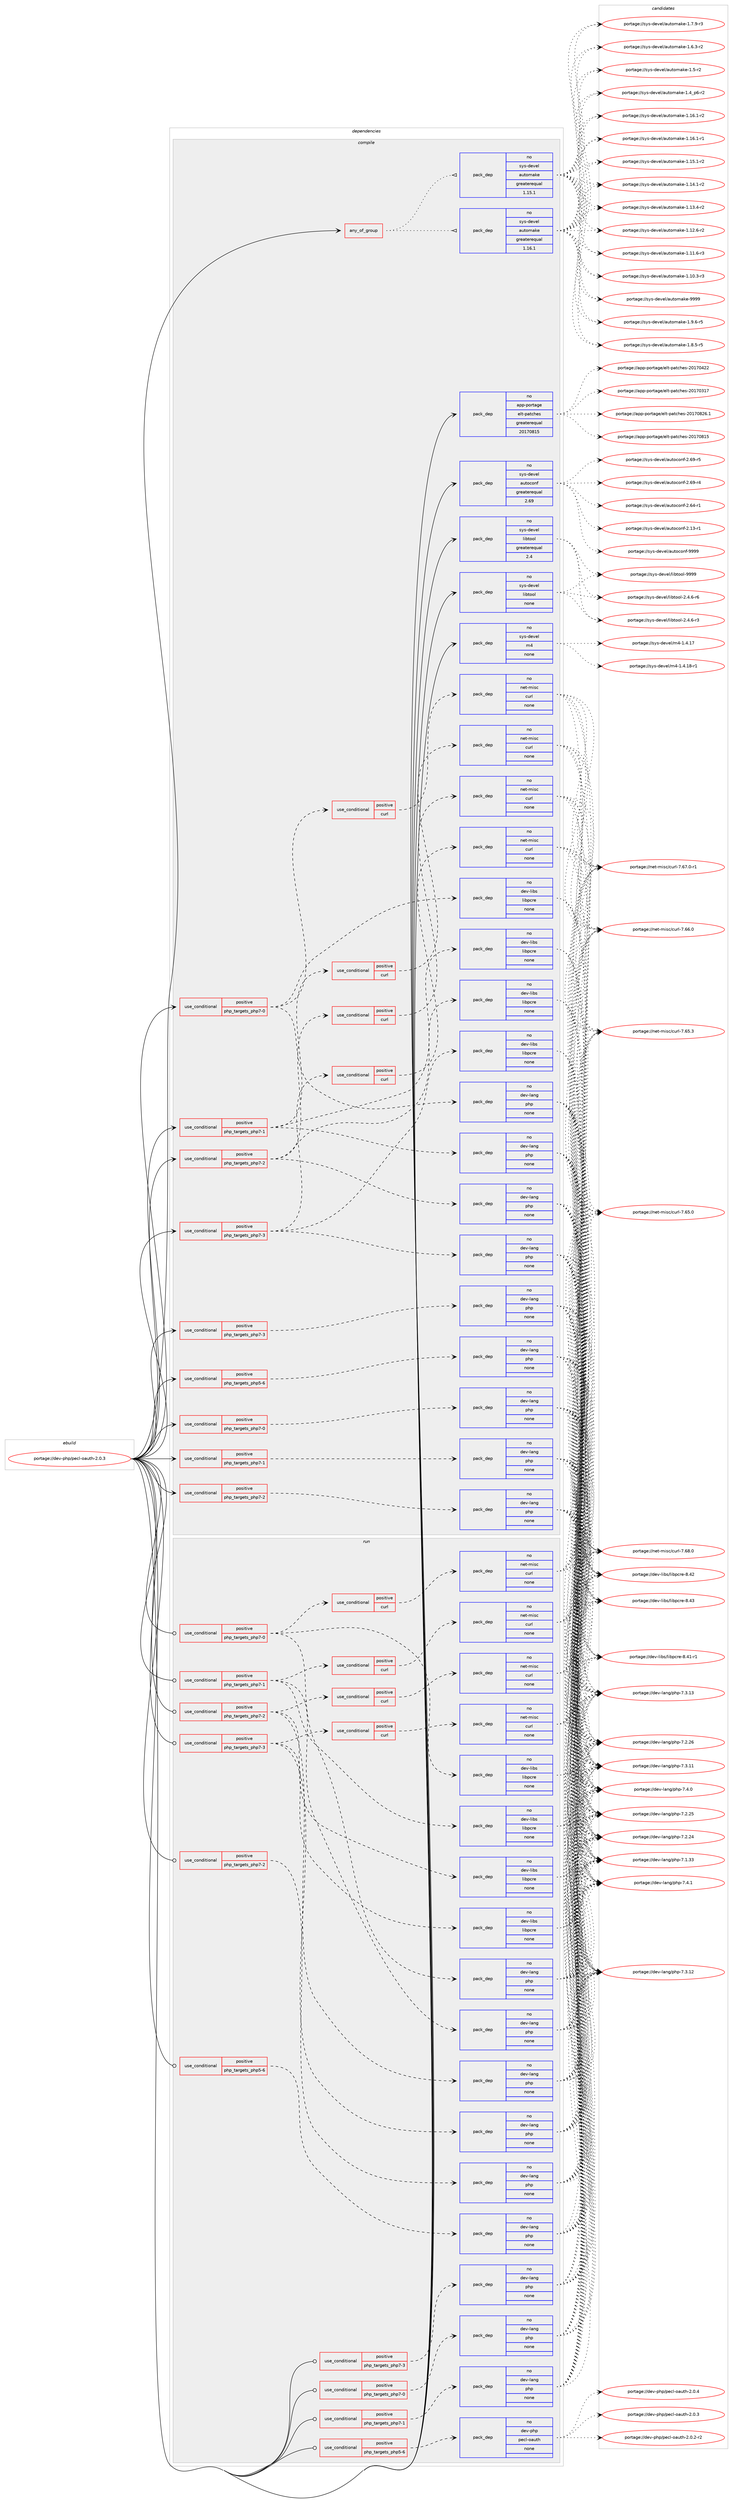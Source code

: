 digraph prolog {

# *************
# Graph options
# *************

newrank=true;
concentrate=true;
compound=true;
graph [rankdir=LR,fontname=Helvetica,fontsize=10,ranksep=1.5];#, ranksep=2.5, nodesep=0.2];
edge  [arrowhead=vee];
node  [fontname=Helvetica,fontsize=10];

# **********
# The ebuild
# **********

subgraph cluster_leftcol {
color=gray;
label=<<i>ebuild</i>>;
id [label="portage://dev-php/pecl-oauth-2.0.3", color=red, width=4, href="../dev-php/pecl-oauth-2.0.3.svg"];
}

# ****************
# The dependencies
# ****************

subgraph cluster_midcol {
color=gray;
label=<<i>dependencies</i>>;
subgraph cluster_compile {
fillcolor="#eeeeee";
style=filled;
label=<<i>compile</i>>;
subgraph any4802 {
dependency475670 [label=<<TABLE BORDER="0" CELLBORDER="1" CELLSPACING="0" CELLPADDING="4"><TR><TD CELLPADDING="10">any_of_group</TD></TR></TABLE>>, shape=none, color=red];subgraph pack350283 {
dependency475671 [label=<<TABLE BORDER="0" CELLBORDER="1" CELLSPACING="0" CELLPADDING="4" WIDTH="220"><TR><TD ROWSPAN="6" CELLPADDING="30">pack_dep</TD></TR><TR><TD WIDTH="110">no</TD></TR><TR><TD>sys-devel</TD></TR><TR><TD>automake</TD></TR><TR><TD>greaterequal</TD></TR><TR><TD>1.16.1</TD></TR></TABLE>>, shape=none, color=blue];
}
dependency475670:e -> dependency475671:w [weight=20,style="dotted",arrowhead="oinv"];
subgraph pack350284 {
dependency475672 [label=<<TABLE BORDER="0" CELLBORDER="1" CELLSPACING="0" CELLPADDING="4" WIDTH="220"><TR><TD ROWSPAN="6" CELLPADDING="30">pack_dep</TD></TR><TR><TD WIDTH="110">no</TD></TR><TR><TD>sys-devel</TD></TR><TR><TD>automake</TD></TR><TR><TD>greaterequal</TD></TR><TR><TD>1.15.1</TD></TR></TABLE>>, shape=none, color=blue];
}
dependency475670:e -> dependency475672:w [weight=20,style="dotted",arrowhead="oinv"];
}
id:e -> dependency475670:w [weight=20,style="solid",arrowhead="vee"];
subgraph cond120360 {
dependency475673 [label=<<TABLE BORDER="0" CELLBORDER="1" CELLSPACING="0" CELLPADDING="4"><TR><TD ROWSPAN="3" CELLPADDING="10">use_conditional</TD></TR><TR><TD>positive</TD></TR><TR><TD>php_targets_php5-6</TD></TR></TABLE>>, shape=none, color=red];
subgraph pack350285 {
dependency475674 [label=<<TABLE BORDER="0" CELLBORDER="1" CELLSPACING="0" CELLPADDING="4" WIDTH="220"><TR><TD ROWSPAN="6" CELLPADDING="30">pack_dep</TD></TR><TR><TD WIDTH="110">no</TD></TR><TR><TD>dev-lang</TD></TR><TR><TD>php</TD></TR><TR><TD>none</TD></TR><TR><TD></TD></TR></TABLE>>, shape=none, color=blue];
}
dependency475673:e -> dependency475674:w [weight=20,style="dashed",arrowhead="vee"];
}
id:e -> dependency475673:w [weight=20,style="solid",arrowhead="vee"];
subgraph cond120361 {
dependency475675 [label=<<TABLE BORDER="0" CELLBORDER="1" CELLSPACING="0" CELLPADDING="4"><TR><TD ROWSPAN="3" CELLPADDING="10">use_conditional</TD></TR><TR><TD>positive</TD></TR><TR><TD>php_targets_php7-0</TD></TR></TABLE>>, shape=none, color=red];
subgraph pack350286 {
dependency475676 [label=<<TABLE BORDER="0" CELLBORDER="1" CELLSPACING="0" CELLPADDING="4" WIDTH="220"><TR><TD ROWSPAN="6" CELLPADDING="30">pack_dep</TD></TR><TR><TD WIDTH="110">no</TD></TR><TR><TD>dev-lang</TD></TR><TR><TD>php</TD></TR><TR><TD>none</TD></TR><TR><TD></TD></TR></TABLE>>, shape=none, color=blue];
}
dependency475675:e -> dependency475676:w [weight=20,style="dashed",arrowhead="vee"];
}
id:e -> dependency475675:w [weight=20,style="solid",arrowhead="vee"];
subgraph cond120362 {
dependency475677 [label=<<TABLE BORDER="0" CELLBORDER="1" CELLSPACING="0" CELLPADDING="4"><TR><TD ROWSPAN="3" CELLPADDING="10">use_conditional</TD></TR><TR><TD>positive</TD></TR><TR><TD>php_targets_php7-0</TD></TR></TABLE>>, shape=none, color=red];
subgraph pack350287 {
dependency475678 [label=<<TABLE BORDER="0" CELLBORDER="1" CELLSPACING="0" CELLPADDING="4" WIDTH="220"><TR><TD ROWSPAN="6" CELLPADDING="30">pack_dep</TD></TR><TR><TD WIDTH="110">no</TD></TR><TR><TD>dev-lang</TD></TR><TR><TD>php</TD></TR><TR><TD>none</TD></TR><TR><TD></TD></TR></TABLE>>, shape=none, color=blue];
}
dependency475677:e -> dependency475678:w [weight=20,style="dashed",arrowhead="vee"];
subgraph pack350288 {
dependency475679 [label=<<TABLE BORDER="0" CELLBORDER="1" CELLSPACING="0" CELLPADDING="4" WIDTH="220"><TR><TD ROWSPAN="6" CELLPADDING="30">pack_dep</TD></TR><TR><TD WIDTH="110">no</TD></TR><TR><TD>dev-libs</TD></TR><TR><TD>libpcre</TD></TR><TR><TD>none</TD></TR><TR><TD></TD></TR></TABLE>>, shape=none, color=blue];
}
dependency475677:e -> dependency475679:w [weight=20,style="dashed",arrowhead="vee"];
subgraph cond120363 {
dependency475680 [label=<<TABLE BORDER="0" CELLBORDER="1" CELLSPACING="0" CELLPADDING="4"><TR><TD ROWSPAN="3" CELLPADDING="10">use_conditional</TD></TR><TR><TD>positive</TD></TR><TR><TD>curl</TD></TR></TABLE>>, shape=none, color=red];
subgraph pack350289 {
dependency475681 [label=<<TABLE BORDER="0" CELLBORDER="1" CELLSPACING="0" CELLPADDING="4" WIDTH="220"><TR><TD ROWSPAN="6" CELLPADDING="30">pack_dep</TD></TR><TR><TD WIDTH="110">no</TD></TR><TR><TD>net-misc</TD></TR><TR><TD>curl</TD></TR><TR><TD>none</TD></TR><TR><TD></TD></TR></TABLE>>, shape=none, color=blue];
}
dependency475680:e -> dependency475681:w [weight=20,style="dashed",arrowhead="vee"];
}
dependency475677:e -> dependency475680:w [weight=20,style="dashed",arrowhead="vee"];
}
id:e -> dependency475677:w [weight=20,style="solid",arrowhead="vee"];
subgraph cond120364 {
dependency475682 [label=<<TABLE BORDER="0" CELLBORDER="1" CELLSPACING="0" CELLPADDING="4"><TR><TD ROWSPAN="3" CELLPADDING="10">use_conditional</TD></TR><TR><TD>positive</TD></TR><TR><TD>php_targets_php7-1</TD></TR></TABLE>>, shape=none, color=red];
subgraph pack350290 {
dependency475683 [label=<<TABLE BORDER="0" CELLBORDER="1" CELLSPACING="0" CELLPADDING="4" WIDTH="220"><TR><TD ROWSPAN="6" CELLPADDING="30">pack_dep</TD></TR><TR><TD WIDTH="110">no</TD></TR><TR><TD>dev-lang</TD></TR><TR><TD>php</TD></TR><TR><TD>none</TD></TR><TR><TD></TD></TR></TABLE>>, shape=none, color=blue];
}
dependency475682:e -> dependency475683:w [weight=20,style="dashed",arrowhead="vee"];
}
id:e -> dependency475682:w [weight=20,style="solid",arrowhead="vee"];
subgraph cond120365 {
dependency475684 [label=<<TABLE BORDER="0" CELLBORDER="1" CELLSPACING="0" CELLPADDING="4"><TR><TD ROWSPAN="3" CELLPADDING="10">use_conditional</TD></TR><TR><TD>positive</TD></TR><TR><TD>php_targets_php7-1</TD></TR></TABLE>>, shape=none, color=red];
subgraph pack350291 {
dependency475685 [label=<<TABLE BORDER="0" CELLBORDER="1" CELLSPACING="0" CELLPADDING="4" WIDTH="220"><TR><TD ROWSPAN="6" CELLPADDING="30">pack_dep</TD></TR><TR><TD WIDTH="110">no</TD></TR><TR><TD>dev-lang</TD></TR><TR><TD>php</TD></TR><TR><TD>none</TD></TR><TR><TD></TD></TR></TABLE>>, shape=none, color=blue];
}
dependency475684:e -> dependency475685:w [weight=20,style="dashed",arrowhead="vee"];
subgraph pack350292 {
dependency475686 [label=<<TABLE BORDER="0" CELLBORDER="1" CELLSPACING="0" CELLPADDING="4" WIDTH="220"><TR><TD ROWSPAN="6" CELLPADDING="30">pack_dep</TD></TR><TR><TD WIDTH="110">no</TD></TR><TR><TD>dev-libs</TD></TR><TR><TD>libpcre</TD></TR><TR><TD>none</TD></TR><TR><TD></TD></TR></TABLE>>, shape=none, color=blue];
}
dependency475684:e -> dependency475686:w [weight=20,style="dashed",arrowhead="vee"];
subgraph cond120366 {
dependency475687 [label=<<TABLE BORDER="0" CELLBORDER="1" CELLSPACING="0" CELLPADDING="4"><TR><TD ROWSPAN="3" CELLPADDING="10">use_conditional</TD></TR><TR><TD>positive</TD></TR><TR><TD>curl</TD></TR></TABLE>>, shape=none, color=red];
subgraph pack350293 {
dependency475688 [label=<<TABLE BORDER="0" CELLBORDER="1" CELLSPACING="0" CELLPADDING="4" WIDTH="220"><TR><TD ROWSPAN="6" CELLPADDING="30">pack_dep</TD></TR><TR><TD WIDTH="110">no</TD></TR><TR><TD>net-misc</TD></TR><TR><TD>curl</TD></TR><TR><TD>none</TD></TR><TR><TD></TD></TR></TABLE>>, shape=none, color=blue];
}
dependency475687:e -> dependency475688:w [weight=20,style="dashed",arrowhead="vee"];
}
dependency475684:e -> dependency475687:w [weight=20,style="dashed",arrowhead="vee"];
}
id:e -> dependency475684:w [weight=20,style="solid",arrowhead="vee"];
subgraph cond120367 {
dependency475689 [label=<<TABLE BORDER="0" CELLBORDER="1" CELLSPACING="0" CELLPADDING="4"><TR><TD ROWSPAN="3" CELLPADDING="10">use_conditional</TD></TR><TR><TD>positive</TD></TR><TR><TD>php_targets_php7-2</TD></TR></TABLE>>, shape=none, color=red];
subgraph pack350294 {
dependency475690 [label=<<TABLE BORDER="0" CELLBORDER="1" CELLSPACING="0" CELLPADDING="4" WIDTH="220"><TR><TD ROWSPAN="6" CELLPADDING="30">pack_dep</TD></TR><TR><TD WIDTH="110">no</TD></TR><TR><TD>dev-lang</TD></TR><TR><TD>php</TD></TR><TR><TD>none</TD></TR><TR><TD></TD></TR></TABLE>>, shape=none, color=blue];
}
dependency475689:e -> dependency475690:w [weight=20,style="dashed",arrowhead="vee"];
}
id:e -> dependency475689:w [weight=20,style="solid",arrowhead="vee"];
subgraph cond120368 {
dependency475691 [label=<<TABLE BORDER="0" CELLBORDER="1" CELLSPACING="0" CELLPADDING="4"><TR><TD ROWSPAN="3" CELLPADDING="10">use_conditional</TD></TR><TR><TD>positive</TD></TR><TR><TD>php_targets_php7-2</TD></TR></TABLE>>, shape=none, color=red];
subgraph pack350295 {
dependency475692 [label=<<TABLE BORDER="0" CELLBORDER="1" CELLSPACING="0" CELLPADDING="4" WIDTH="220"><TR><TD ROWSPAN="6" CELLPADDING="30">pack_dep</TD></TR><TR><TD WIDTH="110">no</TD></TR><TR><TD>dev-lang</TD></TR><TR><TD>php</TD></TR><TR><TD>none</TD></TR><TR><TD></TD></TR></TABLE>>, shape=none, color=blue];
}
dependency475691:e -> dependency475692:w [weight=20,style="dashed",arrowhead="vee"];
subgraph pack350296 {
dependency475693 [label=<<TABLE BORDER="0" CELLBORDER="1" CELLSPACING="0" CELLPADDING="4" WIDTH="220"><TR><TD ROWSPAN="6" CELLPADDING="30">pack_dep</TD></TR><TR><TD WIDTH="110">no</TD></TR><TR><TD>dev-libs</TD></TR><TR><TD>libpcre</TD></TR><TR><TD>none</TD></TR><TR><TD></TD></TR></TABLE>>, shape=none, color=blue];
}
dependency475691:e -> dependency475693:w [weight=20,style="dashed",arrowhead="vee"];
subgraph cond120369 {
dependency475694 [label=<<TABLE BORDER="0" CELLBORDER="1" CELLSPACING="0" CELLPADDING="4"><TR><TD ROWSPAN="3" CELLPADDING="10">use_conditional</TD></TR><TR><TD>positive</TD></TR><TR><TD>curl</TD></TR></TABLE>>, shape=none, color=red];
subgraph pack350297 {
dependency475695 [label=<<TABLE BORDER="0" CELLBORDER="1" CELLSPACING="0" CELLPADDING="4" WIDTH="220"><TR><TD ROWSPAN="6" CELLPADDING="30">pack_dep</TD></TR><TR><TD WIDTH="110">no</TD></TR><TR><TD>net-misc</TD></TR><TR><TD>curl</TD></TR><TR><TD>none</TD></TR><TR><TD></TD></TR></TABLE>>, shape=none, color=blue];
}
dependency475694:e -> dependency475695:w [weight=20,style="dashed",arrowhead="vee"];
}
dependency475691:e -> dependency475694:w [weight=20,style="dashed",arrowhead="vee"];
}
id:e -> dependency475691:w [weight=20,style="solid",arrowhead="vee"];
subgraph cond120370 {
dependency475696 [label=<<TABLE BORDER="0" CELLBORDER="1" CELLSPACING="0" CELLPADDING="4"><TR><TD ROWSPAN="3" CELLPADDING="10">use_conditional</TD></TR><TR><TD>positive</TD></TR><TR><TD>php_targets_php7-3</TD></TR></TABLE>>, shape=none, color=red];
subgraph pack350298 {
dependency475697 [label=<<TABLE BORDER="0" CELLBORDER="1" CELLSPACING="0" CELLPADDING="4" WIDTH="220"><TR><TD ROWSPAN="6" CELLPADDING="30">pack_dep</TD></TR><TR><TD WIDTH="110">no</TD></TR><TR><TD>dev-lang</TD></TR><TR><TD>php</TD></TR><TR><TD>none</TD></TR><TR><TD></TD></TR></TABLE>>, shape=none, color=blue];
}
dependency475696:e -> dependency475697:w [weight=20,style="dashed",arrowhead="vee"];
}
id:e -> dependency475696:w [weight=20,style="solid",arrowhead="vee"];
subgraph cond120371 {
dependency475698 [label=<<TABLE BORDER="0" CELLBORDER="1" CELLSPACING="0" CELLPADDING="4"><TR><TD ROWSPAN="3" CELLPADDING="10">use_conditional</TD></TR><TR><TD>positive</TD></TR><TR><TD>php_targets_php7-3</TD></TR></TABLE>>, shape=none, color=red];
subgraph pack350299 {
dependency475699 [label=<<TABLE BORDER="0" CELLBORDER="1" CELLSPACING="0" CELLPADDING="4" WIDTH="220"><TR><TD ROWSPAN="6" CELLPADDING="30">pack_dep</TD></TR><TR><TD WIDTH="110">no</TD></TR><TR><TD>dev-lang</TD></TR><TR><TD>php</TD></TR><TR><TD>none</TD></TR><TR><TD></TD></TR></TABLE>>, shape=none, color=blue];
}
dependency475698:e -> dependency475699:w [weight=20,style="dashed",arrowhead="vee"];
subgraph pack350300 {
dependency475700 [label=<<TABLE BORDER="0" CELLBORDER="1" CELLSPACING="0" CELLPADDING="4" WIDTH="220"><TR><TD ROWSPAN="6" CELLPADDING="30">pack_dep</TD></TR><TR><TD WIDTH="110">no</TD></TR><TR><TD>dev-libs</TD></TR><TR><TD>libpcre</TD></TR><TR><TD>none</TD></TR><TR><TD></TD></TR></TABLE>>, shape=none, color=blue];
}
dependency475698:e -> dependency475700:w [weight=20,style="dashed",arrowhead="vee"];
subgraph cond120372 {
dependency475701 [label=<<TABLE BORDER="0" CELLBORDER="1" CELLSPACING="0" CELLPADDING="4"><TR><TD ROWSPAN="3" CELLPADDING="10">use_conditional</TD></TR><TR><TD>positive</TD></TR><TR><TD>curl</TD></TR></TABLE>>, shape=none, color=red];
subgraph pack350301 {
dependency475702 [label=<<TABLE BORDER="0" CELLBORDER="1" CELLSPACING="0" CELLPADDING="4" WIDTH="220"><TR><TD ROWSPAN="6" CELLPADDING="30">pack_dep</TD></TR><TR><TD WIDTH="110">no</TD></TR><TR><TD>net-misc</TD></TR><TR><TD>curl</TD></TR><TR><TD>none</TD></TR><TR><TD></TD></TR></TABLE>>, shape=none, color=blue];
}
dependency475701:e -> dependency475702:w [weight=20,style="dashed",arrowhead="vee"];
}
dependency475698:e -> dependency475701:w [weight=20,style="dashed",arrowhead="vee"];
}
id:e -> dependency475698:w [weight=20,style="solid",arrowhead="vee"];
subgraph pack350302 {
dependency475703 [label=<<TABLE BORDER="0" CELLBORDER="1" CELLSPACING="0" CELLPADDING="4" WIDTH="220"><TR><TD ROWSPAN="6" CELLPADDING="30">pack_dep</TD></TR><TR><TD WIDTH="110">no</TD></TR><TR><TD>app-portage</TD></TR><TR><TD>elt-patches</TD></TR><TR><TD>greaterequal</TD></TR><TR><TD>20170815</TD></TR></TABLE>>, shape=none, color=blue];
}
id:e -> dependency475703:w [weight=20,style="solid",arrowhead="vee"];
subgraph pack350303 {
dependency475704 [label=<<TABLE BORDER="0" CELLBORDER="1" CELLSPACING="0" CELLPADDING="4" WIDTH="220"><TR><TD ROWSPAN="6" CELLPADDING="30">pack_dep</TD></TR><TR><TD WIDTH="110">no</TD></TR><TR><TD>sys-devel</TD></TR><TR><TD>autoconf</TD></TR><TR><TD>greaterequal</TD></TR><TR><TD>2.69</TD></TR></TABLE>>, shape=none, color=blue];
}
id:e -> dependency475704:w [weight=20,style="solid",arrowhead="vee"];
subgraph pack350304 {
dependency475705 [label=<<TABLE BORDER="0" CELLBORDER="1" CELLSPACING="0" CELLPADDING="4" WIDTH="220"><TR><TD ROWSPAN="6" CELLPADDING="30">pack_dep</TD></TR><TR><TD WIDTH="110">no</TD></TR><TR><TD>sys-devel</TD></TR><TR><TD>libtool</TD></TR><TR><TD>greaterequal</TD></TR><TR><TD>2.4</TD></TR></TABLE>>, shape=none, color=blue];
}
id:e -> dependency475705:w [weight=20,style="solid",arrowhead="vee"];
subgraph pack350305 {
dependency475706 [label=<<TABLE BORDER="0" CELLBORDER="1" CELLSPACING="0" CELLPADDING="4" WIDTH="220"><TR><TD ROWSPAN="6" CELLPADDING="30">pack_dep</TD></TR><TR><TD WIDTH="110">no</TD></TR><TR><TD>sys-devel</TD></TR><TR><TD>libtool</TD></TR><TR><TD>none</TD></TR><TR><TD></TD></TR></TABLE>>, shape=none, color=blue];
}
id:e -> dependency475706:w [weight=20,style="solid",arrowhead="vee"];
subgraph pack350306 {
dependency475707 [label=<<TABLE BORDER="0" CELLBORDER="1" CELLSPACING="0" CELLPADDING="4" WIDTH="220"><TR><TD ROWSPAN="6" CELLPADDING="30">pack_dep</TD></TR><TR><TD WIDTH="110">no</TD></TR><TR><TD>sys-devel</TD></TR><TR><TD>m4</TD></TR><TR><TD>none</TD></TR><TR><TD></TD></TR></TABLE>>, shape=none, color=blue];
}
id:e -> dependency475707:w [weight=20,style="solid",arrowhead="vee"];
}
subgraph cluster_compileandrun {
fillcolor="#eeeeee";
style=filled;
label=<<i>compile and run</i>>;
}
subgraph cluster_run {
fillcolor="#eeeeee";
style=filled;
label=<<i>run</i>>;
subgraph cond120373 {
dependency475708 [label=<<TABLE BORDER="0" CELLBORDER="1" CELLSPACING="0" CELLPADDING="4"><TR><TD ROWSPAN="3" CELLPADDING="10">use_conditional</TD></TR><TR><TD>positive</TD></TR><TR><TD>php_targets_php5-6</TD></TR></TABLE>>, shape=none, color=red];
subgraph pack350307 {
dependency475709 [label=<<TABLE BORDER="0" CELLBORDER="1" CELLSPACING="0" CELLPADDING="4" WIDTH="220"><TR><TD ROWSPAN="6" CELLPADDING="30">pack_dep</TD></TR><TR><TD WIDTH="110">no</TD></TR><TR><TD>dev-lang</TD></TR><TR><TD>php</TD></TR><TR><TD>none</TD></TR><TR><TD></TD></TR></TABLE>>, shape=none, color=blue];
}
dependency475708:e -> dependency475709:w [weight=20,style="dashed",arrowhead="vee"];
}
id:e -> dependency475708:w [weight=20,style="solid",arrowhead="odot"];
subgraph cond120374 {
dependency475710 [label=<<TABLE BORDER="0" CELLBORDER="1" CELLSPACING="0" CELLPADDING="4"><TR><TD ROWSPAN="3" CELLPADDING="10">use_conditional</TD></TR><TR><TD>positive</TD></TR><TR><TD>php_targets_php5-6</TD></TR></TABLE>>, shape=none, color=red];
subgraph pack350308 {
dependency475711 [label=<<TABLE BORDER="0" CELLBORDER="1" CELLSPACING="0" CELLPADDING="4" WIDTH="220"><TR><TD ROWSPAN="6" CELLPADDING="30">pack_dep</TD></TR><TR><TD WIDTH="110">no</TD></TR><TR><TD>dev-php</TD></TR><TR><TD>pecl-oauth</TD></TR><TR><TD>none</TD></TR><TR><TD></TD></TR></TABLE>>, shape=none, color=blue];
}
dependency475710:e -> dependency475711:w [weight=20,style="dashed",arrowhead="vee"];
}
id:e -> dependency475710:w [weight=20,style="solid",arrowhead="odot"];
subgraph cond120375 {
dependency475712 [label=<<TABLE BORDER="0" CELLBORDER="1" CELLSPACING="0" CELLPADDING="4"><TR><TD ROWSPAN="3" CELLPADDING="10">use_conditional</TD></TR><TR><TD>positive</TD></TR><TR><TD>php_targets_php7-0</TD></TR></TABLE>>, shape=none, color=red];
subgraph pack350309 {
dependency475713 [label=<<TABLE BORDER="0" CELLBORDER="1" CELLSPACING="0" CELLPADDING="4" WIDTH="220"><TR><TD ROWSPAN="6" CELLPADDING="30">pack_dep</TD></TR><TR><TD WIDTH="110">no</TD></TR><TR><TD>dev-lang</TD></TR><TR><TD>php</TD></TR><TR><TD>none</TD></TR><TR><TD></TD></TR></TABLE>>, shape=none, color=blue];
}
dependency475712:e -> dependency475713:w [weight=20,style="dashed",arrowhead="vee"];
}
id:e -> dependency475712:w [weight=20,style="solid",arrowhead="odot"];
subgraph cond120376 {
dependency475714 [label=<<TABLE BORDER="0" CELLBORDER="1" CELLSPACING="0" CELLPADDING="4"><TR><TD ROWSPAN="3" CELLPADDING="10">use_conditional</TD></TR><TR><TD>positive</TD></TR><TR><TD>php_targets_php7-0</TD></TR></TABLE>>, shape=none, color=red];
subgraph pack350310 {
dependency475715 [label=<<TABLE BORDER="0" CELLBORDER="1" CELLSPACING="0" CELLPADDING="4" WIDTH="220"><TR><TD ROWSPAN="6" CELLPADDING="30">pack_dep</TD></TR><TR><TD WIDTH="110">no</TD></TR><TR><TD>dev-lang</TD></TR><TR><TD>php</TD></TR><TR><TD>none</TD></TR><TR><TD></TD></TR></TABLE>>, shape=none, color=blue];
}
dependency475714:e -> dependency475715:w [weight=20,style="dashed",arrowhead="vee"];
subgraph pack350311 {
dependency475716 [label=<<TABLE BORDER="0" CELLBORDER="1" CELLSPACING="0" CELLPADDING="4" WIDTH="220"><TR><TD ROWSPAN="6" CELLPADDING="30">pack_dep</TD></TR><TR><TD WIDTH="110">no</TD></TR><TR><TD>dev-libs</TD></TR><TR><TD>libpcre</TD></TR><TR><TD>none</TD></TR><TR><TD></TD></TR></TABLE>>, shape=none, color=blue];
}
dependency475714:e -> dependency475716:w [weight=20,style="dashed",arrowhead="vee"];
subgraph cond120377 {
dependency475717 [label=<<TABLE BORDER="0" CELLBORDER="1" CELLSPACING="0" CELLPADDING="4"><TR><TD ROWSPAN="3" CELLPADDING="10">use_conditional</TD></TR><TR><TD>positive</TD></TR><TR><TD>curl</TD></TR></TABLE>>, shape=none, color=red];
subgraph pack350312 {
dependency475718 [label=<<TABLE BORDER="0" CELLBORDER="1" CELLSPACING="0" CELLPADDING="4" WIDTH="220"><TR><TD ROWSPAN="6" CELLPADDING="30">pack_dep</TD></TR><TR><TD WIDTH="110">no</TD></TR><TR><TD>net-misc</TD></TR><TR><TD>curl</TD></TR><TR><TD>none</TD></TR><TR><TD></TD></TR></TABLE>>, shape=none, color=blue];
}
dependency475717:e -> dependency475718:w [weight=20,style="dashed",arrowhead="vee"];
}
dependency475714:e -> dependency475717:w [weight=20,style="dashed",arrowhead="vee"];
}
id:e -> dependency475714:w [weight=20,style="solid",arrowhead="odot"];
subgraph cond120378 {
dependency475719 [label=<<TABLE BORDER="0" CELLBORDER="1" CELLSPACING="0" CELLPADDING="4"><TR><TD ROWSPAN="3" CELLPADDING="10">use_conditional</TD></TR><TR><TD>positive</TD></TR><TR><TD>php_targets_php7-1</TD></TR></TABLE>>, shape=none, color=red];
subgraph pack350313 {
dependency475720 [label=<<TABLE BORDER="0" CELLBORDER="1" CELLSPACING="0" CELLPADDING="4" WIDTH="220"><TR><TD ROWSPAN="6" CELLPADDING="30">pack_dep</TD></TR><TR><TD WIDTH="110">no</TD></TR><TR><TD>dev-lang</TD></TR><TR><TD>php</TD></TR><TR><TD>none</TD></TR><TR><TD></TD></TR></TABLE>>, shape=none, color=blue];
}
dependency475719:e -> dependency475720:w [weight=20,style="dashed",arrowhead="vee"];
}
id:e -> dependency475719:w [weight=20,style="solid",arrowhead="odot"];
subgraph cond120379 {
dependency475721 [label=<<TABLE BORDER="0" CELLBORDER="1" CELLSPACING="0" CELLPADDING="4"><TR><TD ROWSPAN="3" CELLPADDING="10">use_conditional</TD></TR><TR><TD>positive</TD></TR><TR><TD>php_targets_php7-1</TD></TR></TABLE>>, shape=none, color=red];
subgraph pack350314 {
dependency475722 [label=<<TABLE BORDER="0" CELLBORDER="1" CELLSPACING="0" CELLPADDING="4" WIDTH="220"><TR><TD ROWSPAN="6" CELLPADDING="30">pack_dep</TD></TR><TR><TD WIDTH="110">no</TD></TR><TR><TD>dev-lang</TD></TR><TR><TD>php</TD></TR><TR><TD>none</TD></TR><TR><TD></TD></TR></TABLE>>, shape=none, color=blue];
}
dependency475721:e -> dependency475722:w [weight=20,style="dashed",arrowhead="vee"];
subgraph pack350315 {
dependency475723 [label=<<TABLE BORDER="0" CELLBORDER="1" CELLSPACING="0" CELLPADDING="4" WIDTH="220"><TR><TD ROWSPAN="6" CELLPADDING="30">pack_dep</TD></TR><TR><TD WIDTH="110">no</TD></TR><TR><TD>dev-libs</TD></TR><TR><TD>libpcre</TD></TR><TR><TD>none</TD></TR><TR><TD></TD></TR></TABLE>>, shape=none, color=blue];
}
dependency475721:e -> dependency475723:w [weight=20,style="dashed",arrowhead="vee"];
subgraph cond120380 {
dependency475724 [label=<<TABLE BORDER="0" CELLBORDER="1" CELLSPACING="0" CELLPADDING="4"><TR><TD ROWSPAN="3" CELLPADDING="10">use_conditional</TD></TR><TR><TD>positive</TD></TR><TR><TD>curl</TD></TR></TABLE>>, shape=none, color=red];
subgraph pack350316 {
dependency475725 [label=<<TABLE BORDER="0" CELLBORDER="1" CELLSPACING="0" CELLPADDING="4" WIDTH="220"><TR><TD ROWSPAN="6" CELLPADDING="30">pack_dep</TD></TR><TR><TD WIDTH="110">no</TD></TR><TR><TD>net-misc</TD></TR><TR><TD>curl</TD></TR><TR><TD>none</TD></TR><TR><TD></TD></TR></TABLE>>, shape=none, color=blue];
}
dependency475724:e -> dependency475725:w [weight=20,style="dashed",arrowhead="vee"];
}
dependency475721:e -> dependency475724:w [weight=20,style="dashed",arrowhead="vee"];
}
id:e -> dependency475721:w [weight=20,style="solid",arrowhead="odot"];
subgraph cond120381 {
dependency475726 [label=<<TABLE BORDER="0" CELLBORDER="1" CELLSPACING="0" CELLPADDING="4"><TR><TD ROWSPAN="3" CELLPADDING="10">use_conditional</TD></TR><TR><TD>positive</TD></TR><TR><TD>php_targets_php7-2</TD></TR></TABLE>>, shape=none, color=red];
subgraph pack350317 {
dependency475727 [label=<<TABLE BORDER="0" CELLBORDER="1" CELLSPACING="0" CELLPADDING="4" WIDTH="220"><TR><TD ROWSPAN="6" CELLPADDING="30">pack_dep</TD></TR><TR><TD WIDTH="110">no</TD></TR><TR><TD>dev-lang</TD></TR><TR><TD>php</TD></TR><TR><TD>none</TD></TR><TR><TD></TD></TR></TABLE>>, shape=none, color=blue];
}
dependency475726:e -> dependency475727:w [weight=20,style="dashed",arrowhead="vee"];
}
id:e -> dependency475726:w [weight=20,style="solid",arrowhead="odot"];
subgraph cond120382 {
dependency475728 [label=<<TABLE BORDER="0" CELLBORDER="1" CELLSPACING="0" CELLPADDING="4"><TR><TD ROWSPAN="3" CELLPADDING="10">use_conditional</TD></TR><TR><TD>positive</TD></TR><TR><TD>php_targets_php7-2</TD></TR></TABLE>>, shape=none, color=red];
subgraph pack350318 {
dependency475729 [label=<<TABLE BORDER="0" CELLBORDER="1" CELLSPACING="0" CELLPADDING="4" WIDTH="220"><TR><TD ROWSPAN="6" CELLPADDING="30">pack_dep</TD></TR><TR><TD WIDTH="110">no</TD></TR><TR><TD>dev-lang</TD></TR><TR><TD>php</TD></TR><TR><TD>none</TD></TR><TR><TD></TD></TR></TABLE>>, shape=none, color=blue];
}
dependency475728:e -> dependency475729:w [weight=20,style="dashed",arrowhead="vee"];
subgraph pack350319 {
dependency475730 [label=<<TABLE BORDER="0" CELLBORDER="1" CELLSPACING="0" CELLPADDING="4" WIDTH="220"><TR><TD ROWSPAN="6" CELLPADDING="30">pack_dep</TD></TR><TR><TD WIDTH="110">no</TD></TR><TR><TD>dev-libs</TD></TR><TR><TD>libpcre</TD></TR><TR><TD>none</TD></TR><TR><TD></TD></TR></TABLE>>, shape=none, color=blue];
}
dependency475728:e -> dependency475730:w [weight=20,style="dashed",arrowhead="vee"];
subgraph cond120383 {
dependency475731 [label=<<TABLE BORDER="0" CELLBORDER="1" CELLSPACING="0" CELLPADDING="4"><TR><TD ROWSPAN="3" CELLPADDING="10">use_conditional</TD></TR><TR><TD>positive</TD></TR><TR><TD>curl</TD></TR></TABLE>>, shape=none, color=red];
subgraph pack350320 {
dependency475732 [label=<<TABLE BORDER="0" CELLBORDER="1" CELLSPACING="0" CELLPADDING="4" WIDTH="220"><TR><TD ROWSPAN="6" CELLPADDING="30">pack_dep</TD></TR><TR><TD WIDTH="110">no</TD></TR><TR><TD>net-misc</TD></TR><TR><TD>curl</TD></TR><TR><TD>none</TD></TR><TR><TD></TD></TR></TABLE>>, shape=none, color=blue];
}
dependency475731:e -> dependency475732:w [weight=20,style="dashed",arrowhead="vee"];
}
dependency475728:e -> dependency475731:w [weight=20,style="dashed",arrowhead="vee"];
}
id:e -> dependency475728:w [weight=20,style="solid",arrowhead="odot"];
subgraph cond120384 {
dependency475733 [label=<<TABLE BORDER="0" CELLBORDER="1" CELLSPACING="0" CELLPADDING="4"><TR><TD ROWSPAN="3" CELLPADDING="10">use_conditional</TD></TR><TR><TD>positive</TD></TR><TR><TD>php_targets_php7-3</TD></TR></TABLE>>, shape=none, color=red];
subgraph pack350321 {
dependency475734 [label=<<TABLE BORDER="0" CELLBORDER="1" CELLSPACING="0" CELLPADDING="4" WIDTH="220"><TR><TD ROWSPAN="6" CELLPADDING="30">pack_dep</TD></TR><TR><TD WIDTH="110">no</TD></TR><TR><TD>dev-lang</TD></TR><TR><TD>php</TD></TR><TR><TD>none</TD></TR><TR><TD></TD></TR></TABLE>>, shape=none, color=blue];
}
dependency475733:e -> dependency475734:w [weight=20,style="dashed",arrowhead="vee"];
}
id:e -> dependency475733:w [weight=20,style="solid",arrowhead="odot"];
subgraph cond120385 {
dependency475735 [label=<<TABLE BORDER="0" CELLBORDER="1" CELLSPACING="0" CELLPADDING="4"><TR><TD ROWSPAN="3" CELLPADDING="10">use_conditional</TD></TR><TR><TD>positive</TD></TR><TR><TD>php_targets_php7-3</TD></TR></TABLE>>, shape=none, color=red];
subgraph pack350322 {
dependency475736 [label=<<TABLE BORDER="0" CELLBORDER="1" CELLSPACING="0" CELLPADDING="4" WIDTH="220"><TR><TD ROWSPAN="6" CELLPADDING="30">pack_dep</TD></TR><TR><TD WIDTH="110">no</TD></TR><TR><TD>dev-lang</TD></TR><TR><TD>php</TD></TR><TR><TD>none</TD></TR><TR><TD></TD></TR></TABLE>>, shape=none, color=blue];
}
dependency475735:e -> dependency475736:w [weight=20,style="dashed",arrowhead="vee"];
subgraph pack350323 {
dependency475737 [label=<<TABLE BORDER="0" CELLBORDER="1" CELLSPACING="0" CELLPADDING="4" WIDTH="220"><TR><TD ROWSPAN="6" CELLPADDING="30">pack_dep</TD></TR><TR><TD WIDTH="110">no</TD></TR><TR><TD>dev-libs</TD></TR><TR><TD>libpcre</TD></TR><TR><TD>none</TD></TR><TR><TD></TD></TR></TABLE>>, shape=none, color=blue];
}
dependency475735:e -> dependency475737:w [weight=20,style="dashed",arrowhead="vee"];
subgraph cond120386 {
dependency475738 [label=<<TABLE BORDER="0" CELLBORDER="1" CELLSPACING="0" CELLPADDING="4"><TR><TD ROWSPAN="3" CELLPADDING="10">use_conditional</TD></TR><TR><TD>positive</TD></TR><TR><TD>curl</TD></TR></TABLE>>, shape=none, color=red];
subgraph pack350324 {
dependency475739 [label=<<TABLE BORDER="0" CELLBORDER="1" CELLSPACING="0" CELLPADDING="4" WIDTH="220"><TR><TD ROWSPAN="6" CELLPADDING="30">pack_dep</TD></TR><TR><TD WIDTH="110">no</TD></TR><TR><TD>net-misc</TD></TR><TR><TD>curl</TD></TR><TR><TD>none</TD></TR><TR><TD></TD></TR></TABLE>>, shape=none, color=blue];
}
dependency475738:e -> dependency475739:w [weight=20,style="dashed",arrowhead="vee"];
}
dependency475735:e -> dependency475738:w [weight=20,style="dashed",arrowhead="vee"];
}
id:e -> dependency475735:w [weight=20,style="solid",arrowhead="odot"];
}
}

# **************
# The candidates
# **************

subgraph cluster_choices {
rank=same;
color=gray;
label=<<i>candidates</i>>;

subgraph choice350283 {
color=black;
nodesep=1;
choice115121115451001011181011084797117116111109971071014557575757 [label="portage://sys-devel/automake-9999", color=red, width=4,href="../sys-devel/automake-9999.svg"];
choice115121115451001011181011084797117116111109971071014549465746544511453 [label="portage://sys-devel/automake-1.9.6-r5", color=red, width=4,href="../sys-devel/automake-1.9.6-r5.svg"];
choice115121115451001011181011084797117116111109971071014549465646534511453 [label="portage://sys-devel/automake-1.8.5-r5", color=red, width=4,href="../sys-devel/automake-1.8.5-r5.svg"];
choice115121115451001011181011084797117116111109971071014549465546574511451 [label="portage://sys-devel/automake-1.7.9-r3", color=red, width=4,href="../sys-devel/automake-1.7.9-r3.svg"];
choice115121115451001011181011084797117116111109971071014549465446514511450 [label="portage://sys-devel/automake-1.6.3-r2", color=red, width=4,href="../sys-devel/automake-1.6.3-r2.svg"];
choice11512111545100101118101108479711711611110997107101454946534511450 [label="portage://sys-devel/automake-1.5-r2", color=red, width=4,href="../sys-devel/automake-1.5-r2.svg"];
choice115121115451001011181011084797117116111109971071014549465295112544511450 [label="portage://sys-devel/automake-1.4_p6-r2", color=red, width=4,href="../sys-devel/automake-1.4_p6-r2.svg"];
choice11512111545100101118101108479711711611110997107101454946495446494511450 [label="portage://sys-devel/automake-1.16.1-r2", color=red, width=4,href="../sys-devel/automake-1.16.1-r2.svg"];
choice11512111545100101118101108479711711611110997107101454946495446494511449 [label="portage://sys-devel/automake-1.16.1-r1", color=red, width=4,href="../sys-devel/automake-1.16.1-r1.svg"];
choice11512111545100101118101108479711711611110997107101454946495346494511450 [label="portage://sys-devel/automake-1.15.1-r2", color=red, width=4,href="../sys-devel/automake-1.15.1-r2.svg"];
choice11512111545100101118101108479711711611110997107101454946495246494511450 [label="portage://sys-devel/automake-1.14.1-r2", color=red, width=4,href="../sys-devel/automake-1.14.1-r2.svg"];
choice11512111545100101118101108479711711611110997107101454946495146524511450 [label="portage://sys-devel/automake-1.13.4-r2", color=red, width=4,href="../sys-devel/automake-1.13.4-r2.svg"];
choice11512111545100101118101108479711711611110997107101454946495046544511450 [label="portage://sys-devel/automake-1.12.6-r2", color=red, width=4,href="../sys-devel/automake-1.12.6-r2.svg"];
choice11512111545100101118101108479711711611110997107101454946494946544511451 [label="portage://sys-devel/automake-1.11.6-r3", color=red, width=4,href="../sys-devel/automake-1.11.6-r3.svg"];
choice11512111545100101118101108479711711611110997107101454946494846514511451 [label="portage://sys-devel/automake-1.10.3-r3", color=red, width=4,href="../sys-devel/automake-1.10.3-r3.svg"];
dependency475671:e -> choice115121115451001011181011084797117116111109971071014557575757:w [style=dotted,weight="100"];
dependency475671:e -> choice115121115451001011181011084797117116111109971071014549465746544511453:w [style=dotted,weight="100"];
dependency475671:e -> choice115121115451001011181011084797117116111109971071014549465646534511453:w [style=dotted,weight="100"];
dependency475671:e -> choice115121115451001011181011084797117116111109971071014549465546574511451:w [style=dotted,weight="100"];
dependency475671:e -> choice115121115451001011181011084797117116111109971071014549465446514511450:w [style=dotted,weight="100"];
dependency475671:e -> choice11512111545100101118101108479711711611110997107101454946534511450:w [style=dotted,weight="100"];
dependency475671:e -> choice115121115451001011181011084797117116111109971071014549465295112544511450:w [style=dotted,weight="100"];
dependency475671:e -> choice11512111545100101118101108479711711611110997107101454946495446494511450:w [style=dotted,weight="100"];
dependency475671:e -> choice11512111545100101118101108479711711611110997107101454946495446494511449:w [style=dotted,weight="100"];
dependency475671:e -> choice11512111545100101118101108479711711611110997107101454946495346494511450:w [style=dotted,weight="100"];
dependency475671:e -> choice11512111545100101118101108479711711611110997107101454946495246494511450:w [style=dotted,weight="100"];
dependency475671:e -> choice11512111545100101118101108479711711611110997107101454946495146524511450:w [style=dotted,weight="100"];
dependency475671:e -> choice11512111545100101118101108479711711611110997107101454946495046544511450:w [style=dotted,weight="100"];
dependency475671:e -> choice11512111545100101118101108479711711611110997107101454946494946544511451:w [style=dotted,weight="100"];
dependency475671:e -> choice11512111545100101118101108479711711611110997107101454946494846514511451:w [style=dotted,weight="100"];
}
subgraph choice350284 {
color=black;
nodesep=1;
choice115121115451001011181011084797117116111109971071014557575757 [label="portage://sys-devel/automake-9999", color=red, width=4,href="../sys-devel/automake-9999.svg"];
choice115121115451001011181011084797117116111109971071014549465746544511453 [label="portage://sys-devel/automake-1.9.6-r5", color=red, width=4,href="../sys-devel/automake-1.9.6-r5.svg"];
choice115121115451001011181011084797117116111109971071014549465646534511453 [label="portage://sys-devel/automake-1.8.5-r5", color=red, width=4,href="../sys-devel/automake-1.8.5-r5.svg"];
choice115121115451001011181011084797117116111109971071014549465546574511451 [label="portage://sys-devel/automake-1.7.9-r3", color=red, width=4,href="../sys-devel/automake-1.7.9-r3.svg"];
choice115121115451001011181011084797117116111109971071014549465446514511450 [label="portage://sys-devel/automake-1.6.3-r2", color=red, width=4,href="../sys-devel/automake-1.6.3-r2.svg"];
choice11512111545100101118101108479711711611110997107101454946534511450 [label="portage://sys-devel/automake-1.5-r2", color=red, width=4,href="../sys-devel/automake-1.5-r2.svg"];
choice115121115451001011181011084797117116111109971071014549465295112544511450 [label="portage://sys-devel/automake-1.4_p6-r2", color=red, width=4,href="../sys-devel/automake-1.4_p6-r2.svg"];
choice11512111545100101118101108479711711611110997107101454946495446494511450 [label="portage://sys-devel/automake-1.16.1-r2", color=red, width=4,href="../sys-devel/automake-1.16.1-r2.svg"];
choice11512111545100101118101108479711711611110997107101454946495446494511449 [label="portage://sys-devel/automake-1.16.1-r1", color=red, width=4,href="../sys-devel/automake-1.16.1-r1.svg"];
choice11512111545100101118101108479711711611110997107101454946495346494511450 [label="portage://sys-devel/automake-1.15.1-r2", color=red, width=4,href="../sys-devel/automake-1.15.1-r2.svg"];
choice11512111545100101118101108479711711611110997107101454946495246494511450 [label="portage://sys-devel/automake-1.14.1-r2", color=red, width=4,href="../sys-devel/automake-1.14.1-r2.svg"];
choice11512111545100101118101108479711711611110997107101454946495146524511450 [label="portage://sys-devel/automake-1.13.4-r2", color=red, width=4,href="../sys-devel/automake-1.13.4-r2.svg"];
choice11512111545100101118101108479711711611110997107101454946495046544511450 [label="portage://sys-devel/automake-1.12.6-r2", color=red, width=4,href="../sys-devel/automake-1.12.6-r2.svg"];
choice11512111545100101118101108479711711611110997107101454946494946544511451 [label="portage://sys-devel/automake-1.11.6-r3", color=red, width=4,href="../sys-devel/automake-1.11.6-r3.svg"];
choice11512111545100101118101108479711711611110997107101454946494846514511451 [label="portage://sys-devel/automake-1.10.3-r3", color=red, width=4,href="../sys-devel/automake-1.10.3-r3.svg"];
dependency475672:e -> choice115121115451001011181011084797117116111109971071014557575757:w [style=dotted,weight="100"];
dependency475672:e -> choice115121115451001011181011084797117116111109971071014549465746544511453:w [style=dotted,weight="100"];
dependency475672:e -> choice115121115451001011181011084797117116111109971071014549465646534511453:w [style=dotted,weight="100"];
dependency475672:e -> choice115121115451001011181011084797117116111109971071014549465546574511451:w [style=dotted,weight="100"];
dependency475672:e -> choice115121115451001011181011084797117116111109971071014549465446514511450:w [style=dotted,weight="100"];
dependency475672:e -> choice11512111545100101118101108479711711611110997107101454946534511450:w [style=dotted,weight="100"];
dependency475672:e -> choice115121115451001011181011084797117116111109971071014549465295112544511450:w [style=dotted,weight="100"];
dependency475672:e -> choice11512111545100101118101108479711711611110997107101454946495446494511450:w [style=dotted,weight="100"];
dependency475672:e -> choice11512111545100101118101108479711711611110997107101454946495446494511449:w [style=dotted,weight="100"];
dependency475672:e -> choice11512111545100101118101108479711711611110997107101454946495346494511450:w [style=dotted,weight="100"];
dependency475672:e -> choice11512111545100101118101108479711711611110997107101454946495246494511450:w [style=dotted,weight="100"];
dependency475672:e -> choice11512111545100101118101108479711711611110997107101454946495146524511450:w [style=dotted,weight="100"];
dependency475672:e -> choice11512111545100101118101108479711711611110997107101454946495046544511450:w [style=dotted,weight="100"];
dependency475672:e -> choice11512111545100101118101108479711711611110997107101454946494946544511451:w [style=dotted,weight="100"];
dependency475672:e -> choice11512111545100101118101108479711711611110997107101454946494846514511451:w [style=dotted,weight="100"];
}
subgraph choice350285 {
color=black;
nodesep=1;
choice100101118451089711010347112104112455546524649 [label="portage://dev-lang/php-7.4.1", color=red, width=4,href="../dev-lang/php-7.4.1.svg"];
choice100101118451089711010347112104112455546524648 [label="portage://dev-lang/php-7.4.0", color=red, width=4,href="../dev-lang/php-7.4.0.svg"];
choice10010111845108971101034711210411245554651464951 [label="portage://dev-lang/php-7.3.13", color=red, width=4,href="../dev-lang/php-7.3.13.svg"];
choice10010111845108971101034711210411245554651464950 [label="portage://dev-lang/php-7.3.12", color=red, width=4,href="../dev-lang/php-7.3.12.svg"];
choice10010111845108971101034711210411245554651464949 [label="portage://dev-lang/php-7.3.11", color=red, width=4,href="../dev-lang/php-7.3.11.svg"];
choice10010111845108971101034711210411245554650465054 [label="portage://dev-lang/php-7.2.26", color=red, width=4,href="../dev-lang/php-7.2.26.svg"];
choice10010111845108971101034711210411245554650465053 [label="portage://dev-lang/php-7.2.25", color=red, width=4,href="../dev-lang/php-7.2.25.svg"];
choice10010111845108971101034711210411245554650465052 [label="portage://dev-lang/php-7.2.24", color=red, width=4,href="../dev-lang/php-7.2.24.svg"];
choice10010111845108971101034711210411245554649465151 [label="portage://dev-lang/php-7.1.33", color=red, width=4,href="../dev-lang/php-7.1.33.svg"];
dependency475674:e -> choice100101118451089711010347112104112455546524649:w [style=dotted,weight="100"];
dependency475674:e -> choice100101118451089711010347112104112455546524648:w [style=dotted,weight="100"];
dependency475674:e -> choice10010111845108971101034711210411245554651464951:w [style=dotted,weight="100"];
dependency475674:e -> choice10010111845108971101034711210411245554651464950:w [style=dotted,weight="100"];
dependency475674:e -> choice10010111845108971101034711210411245554651464949:w [style=dotted,weight="100"];
dependency475674:e -> choice10010111845108971101034711210411245554650465054:w [style=dotted,weight="100"];
dependency475674:e -> choice10010111845108971101034711210411245554650465053:w [style=dotted,weight="100"];
dependency475674:e -> choice10010111845108971101034711210411245554650465052:w [style=dotted,weight="100"];
dependency475674:e -> choice10010111845108971101034711210411245554649465151:w [style=dotted,weight="100"];
}
subgraph choice350286 {
color=black;
nodesep=1;
choice100101118451089711010347112104112455546524649 [label="portage://dev-lang/php-7.4.1", color=red, width=4,href="../dev-lang/php-7.4.1.svg"];
choice100101118451089711010347112104112455546524648 [label="portage://dev-lang/php-7.4.0", color=red, width=4,href="../dev-lang/php-7.4.0.svg"];
choice10010111845108971101034711210411245554651464951 [label="portage://dev-lang/php-7.3.13", color=red, width=4,href="../dev-lang/php-7.3.13.svg"];
choice10010111845108971101034711210411245554651464950 [label="portage://dev-lang/php-7.3.12", color=red, width=4,href="../dev-lang/php-7.3.12.svg"];
choice10010111845108971101034711210411245554651464949 [label="portage://dev-lang/php-7.3.11", color=red, width=4,href="../dev-lang/php-7.3.11.svg"];
choice10010111845108971101034711210411245554650465054 [label="portage://dev-lang/php-7.2.26", color=red, width=4,href="../dev-lang/php-7.2.26.svg"];
choice10010111845108971101034711210411245554650465053 [label="portage://dev-lang/php-7.2.25", color=red, width=4,href="../dev-lang/php-7.2.25.svg"];
choice10010111845108971101034711210411245554650465052 [label="portage://dev-lang/php-7.2.24", color=red, width=4,href="../dev-lang/php-7.2.24.svg"];
choice10010111845108971101034711210411245554649465151 [label="portage://dev-lang/php-7.1.33", color=red, width=4,href="../dev-lang/php-7.1.33.svg"];
dependency475676:e -> choice100101118451089711010347112104112455546524649:w [style=dotted,weight="100"];
dependency475676:e -> choice100101118451089711010347112104112455546524648:w [style=dotted,weight="100"];
dependency475676:e -> choice10010111845108971101034711210411245554651464951:w [style=dotted,weight="100"];
dependency475676:e -> choice10010111845108971101034711210411245554651464950:w [style=dotted,weight="100"];
dependency475676:e -> choice10010111845108971101034711210411245554651464949:w [style=dotted,weight="100"];
dependency475676:e -> choice10010111845108971101034711210411245554650465054:w [style=dotted,weight="100"];
dependency475676:e -> choice10010111845108971101034711210411245554650465053:w [style=dotted,weight="100"];
dependency475676:e -> choice10010111845108971101034711210411245554650465052:w [style=dotted,weight="100"];
dependency475676:e -> choice10010111845108971101034711210411245554649465151:w [style=dotted,weight="100"];
}
subgraph choice350287 {
color=black;
nodesep=1;
choice100101118451089711010347112104112455546524649 [label="portage://dev-lang/php-7.4.1", color=red, width=4,href="../dev-lang/php-7.4.1.svg"];
choice100101118451089711010347112104112455546524648 [label="portage://dev-lang/php-7.4.0", color=red, width=4,href="../dev-lang/php-7.4.0.svg"];
choice10010111845108971101034711210411245554651464951 [label="portage://dev-lang/php-7.3.13", color=red, width=4,href="../dev-lang/php-7.3.13.svg"];
choice10010111845108971101034711210411245554651464950 [label="portage://dev-lang/php-7.3.12", color=red, width=4,href="../dev-lang/php-7.3.12.svg"];
choice10010111845108971101034711210411245554651464949 [label="portage://dev-lang/php-7.3.11", color=red, width=4,href="../dev-lang/php-7.3.11.svg"];
choice10010111845108971101034711210411245554650465054 [label="portage://dev-lang/php-7.2.26", color=red, width=4,href="../dev-lang/php-7.2.26.svg"];
choice10010111845108971101034711210411245554650465053 [label="portage://dev-lang/php-7.2.25", color=red, width=4,href="../dev-lang/php-7.2.25.svg"];
choice10010111845108971101034711210411245554650465052 [label="portage://dev-lang/php-7.2.24", color=red, width=4,href="../dev-lang/php-7.2.24.svg"];
choice10010111845108971101034711210411245554649465151 [label="portage://dev-lang/php-7.1.33", color=red, width=4,href="../dev-lang/php-7.1.33.svg"];
dependency475678:e -> choice100101118451089711010347112104112455546524649:w [style=dotted,weight="100"];
dependency475678:e -> choice100101118451089711010347112104112455546524648:w [style=dotted,weight="100"];
dependency475678:e -> choice10010111845108971101034711210411245554651464951:w [style=dotted,weight="100"];
dependency475678:e -> choice10010111845108971101034711210411245554651464950:w [style=dotted,weight="100"];
dependency475678:e -> choice10010111845108971101034711210411245554651464949:w [style=dotted,weight="100"];
dependency475678:e -> choice10010111845108971101034711210411245554650465054:w [style=dotted,weight="100"];
dependency475678:e -> choice10010111845108971101034711210411245554650465053:w [style=dotted,weight="100"];
dependency475678:e -> choice10010111845108971101034711210411245554650465052:w [style=dotted,weight="100"];
dependency475678:e -> choice10010111845108971101034711210411245554649465151:w [style=dotted,weight="100"];
}
subgraph choice350288 {
color=black;
nodesep=1;
choice10010111845108105981154710810598112991141014556465251 [label="portage://dev-libs/libpcre-8.43", color=red, width=4,href="../dev-libs/libpcre-8.43.svg"];
choice10010111845108105981154710810598112991141014556465250 [label="portage://dev-libs/libpcre-8.42", color=red, width=4,href="../dev-libs/libpcre-8.42.svg"];
choice100101118451081059811547108105981129911410145564652494511449 [label="portage://dev-libs/libpcre-8.41-r1", color=red, width=4,href="../dev-libs/libpcre-8.41-r1.svg"];
dependency475679:e -> choice10010111845108105981154710810598112991141014556465251:w [style=dotted,weight="100"];
dependency475679:e -> choice10010111845108105981154710810598112991141014556465250:w [style=dotted,weight="100"];
dependency475679:e -> choice100101118451081059811547108105981129911410145564652494511449:w [style=dotted,weight="100"];
}
subgraph choice350289 {
color=black;
nodesep=1;
choice1101011164510910511599479911711410845554654564648 [label="portage://net-misc/curl-7.68.0", color=red, width=4,href="../net-misc/curl-7.68.0.svg"];
choice11010111645109105115994799117114108455546545546484511449 [label="portage://net-misc/curl-7.67.0-r1", color=red, width=4,href="../net-misc/curl-7.67.0-r1.svg"];
choice1101011164510910511599479911711410845554654544648 [label="portage://net-misc/curl-7.66.0", color=red, width=4,href="../net-misc/curl-7.66.0.svg"];
choice1101011164510910511599479911711410845554654534651 [label="portage://net-misc/curl-7.65.3", color=red, width=4,href="../net-misc/curl-7.65.3.svg"];
choice1101011164510910511599479911711410845554654534648 [label="portage://net-misc/curl-7.65.0", color=red, width=4,href="../net-misc/curl-7.65.0.svg"];
dependency475681:e -> choice1101011164510910511599479911711410845554654564648:w [style=dotted,weight="100"];
dependency475681:e -> choice11010111645109105115994799117114108455546545546484511449:w [style=dotted,weight="100"];
dependency475681:e -> choice1101011164510910511599479911711410845554654544648:w [style=dotted,weight="100"];
dependency475681:e -> choice1101011164510910511599479911711410845554654534651:w [style=dotted,weight="100"];
dependency475681:e -> choice1101011164510910511599479911711410845554654534648:w [style=dotted,weight="100"];
}
subgraph choice350290 {
color=black;
nodesep=1;
choice100101118451089711010347112104112455546524649 [label="portage://dev-lang/php-7.4.1", color=red, width=4,href="../dev-lang/php-7.4.1.svg"];
choice100101118451089711010347112104112455546524648 [label="portage://dev-lang/php-7.4.0", color=red, width=4,href="../dev-lang/php-7.4.0.svg"];
choice10010111845108971101034711210411245554651464951 [label="portage://dev-lang/php-7.3.13", color=red, width=4,href="../dev-lang/php-7.3.13.svg"];
choice10010111845108971101034711210411245554651464950 [label="portage://dev-lang/php-7.3.12", color=red, width=4,href="../dev-lang/php-7.3.12.svg"];
choice10010111845108971101034711210411245554651464949 [label="portage://dev-lang/php-7.3.11", color=red, width=4,href="../dev-lang/php-7.3.11.svg"];
choice10010111845108971101034711210411245554650465054 [label="portage://dev-lang/php-7.2.26", color=red, width=4,href="../dev-lang/php-7.2.26.svg"];
choice10010111845108971101034711210411245554650465053 [label="portage://dev-lang/php-7.2.25", color=red, width=4,href="../dev-lang/php-7.2.25.svg"];
choice10010111845108971101034711210411245554650465052 [label="portage://dev-lang/php-7.2.24", color=red, width=4,href="../dev-lang/php-7.2.24.svg"];
choice10010111845108971101034711210411245554649465151 [label="portage://dev-lang/php-7.1.33", color=red, width=4,href="../dev-lang/php-7.1.33.svg"];
dependency475683:e -> choice100101118451089711010347112104112455546524649:w [style=dotted,weight="100"];
dependency475683:e -> choice100101118451089711010347112104112455546524648:w [style=dotted,weight="100"];
dependency475683:e -> choice10010111845108971101034711210411245554651464951:w [style=dotted,weight="100"];
dependency475683:e -> choice10010111845108971101034711210411245554651464950:w [style=dotted,weight="100"];
dependency475683:e -> choice10010111845108971101034711210411245554651464949:w [style=dotted,weight="100"];
dependency475683:e -> choice10010111845108971101034711210411245554650465054:w [style=dotted,weight="100"];
dependency475683:e -> choice10010111845108971101034711210411245554650465053:w [style=dotted,weight="100"];
dependency475683:e -> choice10010111845108971101034711210411245554650465052:w [style=dotted,weight="100"];
dependency475683:e -> choice10010111845108971101034711210411245554649465151:w [style=dotted,weight="100"];
}
subgraph choice350291 {
color=black;
nodesep=1;
choice100101118451089711010347112104112455546524649 [label="portage://dev-lang/php-7.4.1", color=red, width=4,href="../dev-lang/php-7.4.1.svg"];
choice100101118451089711010347112104112455546524648 [label="portage://dev-lang/php-7.4.0", color=red, width=4,href="../dev-lang/php-7.4.0.svg"];
choice10010111845108971101034711210411245554651464951 [label="portage://dev-lang/php-7.3.13", color=red, width=4,href="../dev-lang/php-7.3.13.svg"];
choice10010111845108971101034711210411245554651464950 [label="portage://dev-lang/php-7.3.12", color=red, width=4,href="../dev-lang/php-7.3.12.svg"];
choice10010111845108971101034711210411245554651464949 [label="portage://dev-lang/php-7.3.11", color=red, width=4,href="../dev-lang/php-7.3.11.svg"];
choice10010111845108971101034711210411245554650465054 [label="portage://dev-lang/php-7.2.26", color=red, width=4,href="../dev-lang/php-7.2.26.svg"];
choice10010111845108971101034711210411245554650465053 [label="portage://dev-lang/php-7.2.25", color=red, width=4,href="../dev-lang/php-7.2.25.svg"];
choice10010111845108971101034711210411245554650465052 [label="portage://dev-lang/php-7.2.24", color=red, width=4,href="../dev-lang/php-7.2.24.svg"];
choice10010111845108971101034711210411245554649465151 [label="portage://dev-lang/php-7.1.33", color=red, width=4,href="../dev-lang/php-7.1.33.svg"];
dependency475685:e -> choice100101118451089711010347112104112455546524649:w [style=dotted,weight="100"];
dependency475685:e -> choice100101118451089711010347112104112455546524648:w [style=dotted,weight="100"];
dependency475685:e -> choice10010111845108971101034711210411245554651464951:w [style=dotted,weight="100"];
dependency475685:e -> choice10010111845108971101034711210411245554651464950:w [style=dotted,weight="100"];
dependency475685:e -> choice10010111845108971101034711210411245554651464949:w [style=dotted,weight="100"];
dependency475685:e -> choice10010111845108971101034711210411245554650465054:w [style=dotted,weight="100"];
dependency475685:e -> choice10010111845108971101034711210411245554650465053:w [style=dotted,weight="100"];
dependency475685:e -> choice10010111845108971101034711210411245554650465052:w [style=dotted,weight="100"];
dependency475685:e -> choice10010111845108971101034711210411245554649465151:w [style=dotted,weight="100"];
}
subgraph choice350292 {
color=black;
nodesep=1;
choice10010111845108105981154710810598112991141014556465251 [label="portage://dev-libs/libpcre-8.43", color=red, width=4,href="../dev-libs/libpcre-8.43.svg"];
choice10010111845108105981154710810598112991141014556465250 [label="portage://dev-libs/libpcre-8.42", color=red, width=4,href="../dev-libs/libpcre-8.42.svg"];
choice100101118451081059811547108105981129911410145564652494511449 [label="portage://dev-libs/libpcre-8.41-r1", color=red, width=4,href="../dev-libs/libpcre-8.41-r1.svg"];
dependency475686:e -> choice10010111845108105981154710810598112991141014556465251:w [style=dotted,weight="100"];
dependency475686:e -> choice10010111845108105981154710810598112991141014556465250:w [style=dotted,weight="100"];
dependency475686:e -> choice100101118451081059811547108105981129911410145564652494511449:w [style=dotted,weight="100"];
}
subgraph choice350293 {
color=black;
nodesep=1;
choice1101011164510910511599479911711410845554654564648 [label="portage://net-misc/curl-7.68.0", color=red, width=4,href="../net-misc/curl-7.68.0.svg"];
choice11010111645109105115994799117114108455546545546484511449 [label="portage://net-misc/curl-7.67.0-r1", color=red, width=4,href="../net-misc/curl-7.67.0-r1.svg"];
choice1101011164510910511599479911711410845554654544648 [label="portage://net-misc/curl-7.66.0", color=red, width=4,href="../net-misc/curl-7.66.0.svg"];
choice1101011164510910511599479911711410845554654534651 [label="portage://net-misc/curl-7.65.3", color=red, width=4,href="../net-misc/curl-7.65.3.svg"];
choice1101011164510910511599479911711410845554654534648 [label="portage://net-misc/curl-7.65.0", color=red, width=4,href="../net-misc/curl-7.65.0.svg"];
dependency475688:e -> choice1101011164510910511599479911711410845554654564648:w [style=dotted,weight="100"];
dependency475688:e -> choice11010111645109105115994799117114108455546545546484511449:w [style=dotted,weight="100"];
dependency475688:e -> choice1101011164510910511599479911711410845554654544648:w [style=dotted,weight="100"];
dependency475688:e -> choice1101011164510910511599479911711410845554654534651:w [style=dotted,weight="100"];
dependency475688:e -> choice1101011164510910511599479911711410845554654534648:w [style=dotted,weight="100"];
}
subgraph choice350294 {
color=black;
nodesep=1;
choice100101118451089711010347112104112455546524649 [label="portage://dev-lang/php-7.4.1", color=red, width=4,href="../dev-lang/php-7.4.1.svg"];
choice100101118451089711010347112104112455546524648 [label="portage://dev-lang/php-7.4.0", color=red, width=4,href="../dev-lang/php-7.4.0.svg"];
choice10010111845108971101034711210411245554651464951 [label="portage://dev-lang/php-7.3.13", color=red, width=4,href="../dev-lang/php-7.3.13.svg"];
choice10010111845108971101034711210411245554651464950 [label="portage://dev-lang/php-7.3.12", color=red, width=4,href="../dev-lang/php-7.3.12.svg"];
choice10010111845108971101034711210411245554651464949 [label="portage://dev-lang/php-7.3.11", color=red, width=4,href="../dev-lang/php-7.3.11.svg"];
choice10010111845108971101034711210411245554650465054 [label="portage://dev-lang/php-7.2.26", color=red, width=4,href="../dev-lang/php-7.2.26.svg"];
choice10010111845108971101034711210411245554650465053 [label="portage://dev-lang/php-7.2.25", color=red, width=4,href="../dev-lang/php-7.2.25.svg"];
choice10010111845108971101034711210411245554650465052 [label="portage://dev-lang/php-7.2.24", color=red, width=4,href="../dev-lang/php-7.2.24.svg"];
choice10010111845108971101034711210411245554649465151 [label="portage://dev-lang/php-7.1.33", color=red, width=4,href="../dev-lang/php-7.1.33.svg"];
dependency475690:e -> choice100101118451089711010347112104112455546524649:w [style=dotted,weight="100"];
dependency475690:e -> choice100101118451089711010347112104112455546524648:w [style=dotted,weight="100"];
dependency475690:e -> choice10010111845108971101034711210411245554651464951:w [style=dotted,weight="100"];
dependency475690:e -> choice10010111845108971101034711210411245554651464950:w [style=dotted,weight="100"];
dependency475690:e -> choice10010111845108971101034711210411245554651464949:w [style=dotted,weight="100"];
dependency475690:e -> choice10010111845108971101034711210411245554650465054:w [style=dotted,weight="100"];
dependency475690:e -> choice10010111845108971101034711210411245554650465053:w [style=dotted,weight="100"];
dependency475690:e -> choice10010111845108971101034711210411245554650465052:w [style=dotted,weight="100"];
dependency475690:e -> choice10010111845108971101034711210411245554649465151:w [style=dotted,weight="100"];
}
subgraph choice350295 {
color=black;
nodesep=1;
choice100101118451089711010347112104112455546524649 [label="portage://dev-lang/php-7.4.1", color=red, width=4,href="../dev-lang/php-7.4.1.svg"];
choice100101118451089711010347112104112455546524648 [label="portage://dev-lang/php-7.4.0", color=red, width=4,href="../dev-lang/php-7.4.0.svg"];
choice10010111845108971101034711210411245554651464951 [label="portage://dev-lang/php-7.3.13", color=red, width=4,href="../dev-lang/php-7.3.13.svg"];
choice10010111845108971101034711210411245554651464950 [label="portage://dev-lang/php-7.3.12", color=red, width=4,href="../dev-lang/php-7.3.12.svg"];
choice10010111845108971101034711210411245554651464949 [label="portage://dev-lang/php-7.3.11", color=red, width=4,href="../dev-lang/php-7.3.11.svg"];
choice10010111845108971101034711210411245554650465054 [label="portage://dev-lang/php-7.2.26", color=red, width=4,href="../dev-lang/php-7.2.26.svg"];
choice10010111845108971101034711210411245554650465053 [label="portage://dev-lang/php-7.2.25", color=red, width=4,href="../dev-lang/php-7.2.25.svg"];
choice10010111845108971101034711210411245554650465052 [label="portage://dev-lang/php-7.2.24", color=red, width=4,href="../dev-lang/php-7.2.24.svg"];
choice10010111845108971101034711210411245554649465151 [label="portage://dev-lang/php-7.1.33", color=red, width=4,href="../dev-lang/php-7.1.33.svg"];
dependency475692:e -> choice100101118451089711010347112104112455546524649:w [style=dotted,weight="100"];
dependency475692:e -> choice100101118451089711010347112104112455546524648:w [style=dotted,weight="100"];
dependency475692:e -> choice10010111845108971101034711210411245554651464951:w [style=dotted,weight="100"];
dependency475692:e -> choice10010111845108971101034711210411245554651464950:w [style=dotted,weight="100"];
dependency475692:e -> choice10010111845108971101034711210411245554651464949:w [style=dotted,weight="100"];
dependency475692:e -> choice10010111845108971101034711210411245554650465054:w [style=dotted,weight="100"];
dependency475692:e -> choice10010111845108971101034711210411245554650465053:w [style=dotted,weight="100"];
dependency475692:e -> choice10010111845108971101034711210411245554650465052:w [style=dotted,weight="100"];
dependency475692:e -> choice10010111845108971101034711210411245554649465151:w [style=dotted,weight="100"];
}
subgraph choice350296 {
color=black;
nodesep=1;
choice10010111845108105981154710810598112991141014556465251 [label="portage://dev-libs/libpcre-8.43", color=red, width=4,href="../dev-libs/libpcre-8.43.svg"];
choice10010111845108105981154710810598112991141014556465250 [label="portage://dev-libs/libpcre-8.42", color=red, width=4,href="../dev-libs/libpcre-8.42.svg"];
choice100101118451081059811547108105981129911410145564652494511449 [label="portage://dev-libs/libpcre-8.41-r1", color=red, width=4,href="../dev-libs/libpcre-8.41-r1.svg"];
dependency475693:e -> choice10010111845108105981154710810598112991141014556465251:w [style=dotted,weight="100"];
dependency475693:e -> choice10010111845108105981154710810598112991141014556465250:w [style=dotted,weight="100"];
dependency475693:e -> choice100101118451081059811547108105981129911410145564652494511449:w [style=dotted,weight="100"];
}
subgraph choice350297 {
color=black;
nodesep=1;
choice1101011164510910511599479911711410845554654564648 [label="portage://net-misc/curl-7.68.0", color=red, width=4,href="../net-misc/curl-7.68.0.svg"];
choice11010111645109105115994799117114108455546545546484511449 [label="portage://net-misc/curl-7.67.0-r1", color=red, width=4,href="../net-misc/curl-7.67.0-r1.svg"];
choice1101011164510910511599479911711410845554654544648 [label="portage://net-misc/curl-7.66.0", color=red, width=4,href="../net-misc/curl-7.66.0.svg"];
choice1101011164510910511599479911711410845554654534651 [label="portage://net-misc/curl-7.65.3", color=red, width=4,href="../net-misc/curl-7.65.3.svg"];
choice1101011164510910511599479911711410845554654534648 [label="portage://net-misc/curl-7.65.0", color=red, width=4,href="../net-misc/curl-7.65.0.svg"];
dependency475695:e -> choice1101011164510910511599479911711410845554654564648:w [style=dotted,weight="100"];
dependency475695:e -> choice11010111645109105115994799117114108455546545546484511449:w [style=dotted,weight="100"];
dependency475695:e -> choice1101011164510910511599479911711410845554654544648:w [style=dotted,weight="100"];
dependency475695:e -> choice1101011164510910511599479911711410845554654534651:w [style=dotted,weight="100"];
dependency475695:e -> choice1101011164510910511599479911711410845554654534648:w [style=dotted,weight="100"];
}
subgraph choice350298 {
color=black;
nodesep=1;
choice100101118451089711010347112104112455546524649 [label="portage://dev-lang/php-7.4.1", color=red, width=4,href="../dev-lang/php-7.4.1.svg"];
choice100101118451089711010347112104112455546524648 [label="portage://dev-lang/php-7.4.0", color=red, width=4,href="../dev-lang/php-7.4.0.svg"];
choice10010111845108971101034711210411245554651464951 [label="portage://dev-lang/php-7.3.13", color=red, width=4,href="../dev-lang/php-7.3.13.svg"];
choice10010111845108971101034711210411245554651464950 [label="portage://dev-lang/php-7.3.12", color=red, width=4,href="../dev-lang/php-7.3.12.svg"];
choice10010111845108971101034711210411245554651464949 [label="portage://dev-lang/php-7.3.11", color=red, width=4,href="../dev-lang/php-7.3.11.svg"];
choice10010111845108971101034711210411245554650465054 [label="portage://dev-lang/php-7.2.26", color=red, width=4,href="../dev-lang/php-7.2.26.svg"];
choice10010111845108971101034711210411245554650465053 [label="portage://dev-lang/php-7.2.25", color=red, width=4,href="../dev-lang/php-7.2.25.svg"];
choice10010111845108971101034711210411245554650465052 [label="portage://dev-lang/php-7.2.24", color=red, width=4,href="../dev-lang/php-7.2.24.svg"];
choice10010111845108971101034711210411245554649465151 [label="portage://dev-lang/php-7.1.33", color=red, width=4,href="../dev-lang/php-7.1.33.svg"];
dependency475697:e -> choice100101118451089711010347112104112455546524649:w [style=dotted,weight="100"];
dependency475697:e -> choice100101118451089711010347112104112455546524648:w [style=dotted,weight="100"];
dependency475697:e -> choice10010111845108971101034711210411245554651464951:w [style=dotted,weight="100"];
dependency475697:e -> choice10010111845108971101034711210411245554651464950:w [style=dotted,weight="100"];
dependency475697:e -> choice10010111845108971101034711210411245554651464949:w [style=dotted,weight="100"];
dependency475697:e -> choice10010111845108971101034711210411245554650465054:w [style=dotted,weight="100"];
dependency475697:e -> choice10010111845108971101034711210411245554650465053:w [style=dotted,weight="100"];
dependency475697:e -> choice10010111845108971101034711210411245554650465052:w [style=dotted,weight="100"];
dependency475697:e -> choice10010111845108971101034711210411245554649465151:w [style=dotted,weight="100"];
}
subgraph choice350299 {
color=black;
nodesep=1;
choice100101118451089711010347112104112455546524649 [label="portage://dev-lang/php-7.4.1", color=red, width=4,href="../dev-lang/php-7.4.1.svg"];
choice100101118451089711010347112104112455546524648 [label="portage://dev-lang/php-7.4.0", color=red, width=4,href="../dev-lang/php-7.4.0.svg"];
choice10010111845108971101034711210411245554651464951 [label="portage://dev-lang/php-7.3.13", color=red, width=4,href="../dev-lang/php-7.3.13.svg"];
choice10010111845108971101034711210411245554651464950 [label="portage://dev-lang/php-7.3.12", color=red, width=4,href="../dev-lang/php-7.3.12.svg"];
choice10010111845108971101034711210411245554651464949 [label="portage://dev-lang/php-7.3.11", color=red, width=4,href="../dev-lang/php-7.3.11.svg"];
choice10010111845108971101034711210411245554650465054 [label="portage://dev-lang/php-7.2.26", color=red, width=4,href="../dev-lang/php-7.2.26.svg"];
choice10010111845108971101034711210411245554650465053 [label="portage://dev-lang/php-7.2.25", color=red, width=4,href="../dev-lang/php-7.2.25.svg"];
choice10010111845108971101034711210411245554650465052 [label="portage://dev-lang/php-7.2.24", color=red, width=4,href="../dev-lang/php-7.2.24.svg"];
choice10010111845108971101034711210411245554649465151 [label="portage://dev-lang/php-7.1.33", color=red, width=4,href="../dev-lang/php-7.1.33.svg"];
dependency475699:e -> choice100101118451089711010347112104112455546524649:w [style=dotted,weight="100"];
dependency475699:e -> choice100101118451089711010347112104112455546524648:w [style=dotted,weight="100"];
dependency475699:e -> choice10010111845108971101034711210411245554651464951:w [style=dotted,weight="100"];
dependency475699:e -> choice10010111845108971101034711210411245554651464950:w [style=dotted,weight="100"];
dependency475699:e -> choice10010111845108971101034711210411245554651464949:w [style=dotted,weight="100"];
dependency475699:e -> choice10010111845108971101034711210411245554650465054:w [style=dotted,weight="100"];
dependency475699:e -> choice10010111845108971101034711210411245554650465053:w [style=dotted,weight="100"];
dependency475699:e -> choice10010111845108971101034711210411245554650465052:w [style=dotted,weight="100"];
dependency475699:e -> choice10010111845108971101034711210411245554649465151:w [style=dotted,weight="100"];
}
subgraph choice350300 {
color=black;
nodesep=1;
choice10010111845108105981154710810598112991141014556465251 [label="portage://dev-libs/libpcre-8.43", color=red, width=4,href="../dev-libs/libpcre-8.43.svg"];
choice10010111845108105981154710810598112991141014556465250 [label="portage://dev-libs/libpcre-8.42", color=red, width=4,href="../dev-libs/libpcre-8.42.svg"];
choice100101118451081059811547108105981129911410145564652494511449 [label="portage://dev-libs/libpcre-8.41-r1", color=red, width=4,href="../dev-libs/libpcre-8.41-r1.svg"];
dependency475700:e -> choice10010111845108105981154710810598112991141014556465251:w [style=dotted,weight="100"];
dependency475700:e -> choice10010111845108105981154710810598112991141014556465250:w [style=dotted,weight="100"];
dependency475700:e -> choice100101118451081059811547108105981129911410145564652494511449:w [style=dotted,weight="100"];
}
subgraph choice350301 {
color=black;
nodesep=1;
choice1101011164510910511599479911711410845554654564648 [label="portage://net-misc/curl-7.68.0", color=red, width=4,href="../net-misc/curl-7.68.0.svg"];
choice11010111645109105115994799117114108455546545546484511449 [label="portage://net-misc/curl-7.67.0-r1", color=red, width=4,href="../net-misc/curl-7.67.0-r1.svg"];
choice1101011164510910511599479911711410845554654544648 [label="portage://net-misc/curl-7.66.0", color=red, width=4,href="../net-misc/curl-7.66.0.svg"];
choice1101011164510910511599479911711410845554654534651 [label="portage://net-misc/curl-7.65.3", color=red, width=4,href="../net-misc/curl-7.65.3.svg"];
choice1101011164510910511599479911711410845554654534648 [label="portage://net-misc/curl-7.65.0", color=red, width=4,href="../net-misc/curl-7.65.0.svg"];
dependency475702:e -> choice1101011164510910511599479911711410845554654564648:w [style=dotted,weight="100"];
dependency475702:e -> choice11010111645109105115994799117114108455546545546484511449:w [style=dotted,weight="100"];
dependency475702:e -> choice1101011164510910511599479911711410845554654544648:w [style=dotted,weight="100"];
dependency475702:e -> choice1101011164510910511599479911711410845554654534651:w [style=dotted,weight="100"];
dependency475702:e -> choice1101011164510910511599479911711410845554654534648:w [style=dotted,weight="100"];
}
subgraph choice350302 {
color=black;
nodesep=1;
choice971121124511211111411697103101471011081164511297116991041011154550484955485650544649 [label="portage://app-portage/elt-patches-20170826.1", color=red, width=4,href="../app-portage/elt-patches-20170826.1.svg"];
choice97112112451121111141169710310147101108116451129711699104101115455048495548564953 [label="portage://app-portage/elt-patches-20170815", color=red, width=4,href="../app-portage/elt-patches-20170815.svg"];
choice97112112451121111141169710310147101108116451129711699104101115455048495548525050 [label="portage://app-portage/elt-patches-20170422", color=red, width=4,href="../app-portage/elt-patches-20170422.svg"];
choice97112112451121111141169710310147101108116451129711699104101115455048495548514955 [label="portage://app-portage/elt-patches-20170317", color=red, width=4,href="../app-portage/elt-patches-20170317.svg"];
dependency475703:e -> choice971121124511211111411697103101471011081164511297116991041011154550484955485650544649:w [style=dotted,weight="100"];
dependency475703:e -> choice97112112451121111141169710310147101108116451129711699104101115455048495548564953:w [style=dotted,weight="100"];
dependency475703:e -> choice97112112451121111141169710310147101108116451129711699104101115455048495548525050:w [style=dotted,weight="100"];
dependency475703:e -> choice97112112451121111141169710310147101108116451129711699104101115455048495548514955:w [style=dotted,weight="100"];
}
subgraph choice350303 {
color=black;
nodesep=1;
choice115121115451001011181011084797117116111991111101024557575757 [label="portage://sys-devel/autoconf-9999", color=red, width=4,href="../sys-devel/autoconf-9999.svg"];
choice1151211154510010111810110847971171161119911111010245504654574511453 [label="portage://sys-devel/autoconf-2.69-r5", color=red, width=4,href="../sys-devel/autoconf-2.69-r5.svg"];
choice1151211154510010111810110847971171161119911111010245504654574511452 [label="portage://sys-devel/autoconf-2.69-r4", color=red, width=4,href="../sys-devel/autoconf-2.69-r4.svg"];
choice1151211154510010111810110847971171161119911111010245504654524511449 [label="portage://sys-devel/autoconf-2.64-r1", color=red, width=4,href="../sys-devel/autoconf-2.64-r1.svg"];
choice1151211154510010111810110847971171161119911111010245504649514511449 [label="portage://sys-devel/autoconf-2.13-r1", color=red, width=4,href="../sys-devel/autoconf-2.13-r1.svg"];
dependency475704:e -> choice115121115451001011181011084797117116111991111101024557575757:w [style=dotted,weight="100"];
dependency475704:e -> choice1151211154510010111810110847971171161119911111010245504654574511453:w [style=dotted,weight="100"];
dependency475704:e -> choice1151211154510010111810110847971171161119911111010245504654574511452:w [style=dotted,weight="100"];
dependency475704:e -> choice1151211154510010111810110847971171161119911111010245504654524511449:w [style=dotted,weight="100"];
dependency475704:e -> choice1151211154510010111810110847971171161119911111010245504649514511449:w [style=dotted,weight="100"];
}
subgraph choice350304 {
color=black;
nodesep=1;
choice1151211154510010111810110847108105981161111111084557575757 [label="portage://sys-devel/libtool-9999", color=red, width=4,href="../sys-devel/libtool-9999.svg"];
choice1151211154510010111810110847108105981161111111084550465246544511454 [label="portage://sys-devel/libtool-2.4.6-r6", color=red, width=4,href="../sys-devel/libtool-2.4.6-r6.svg"];
choice1151211154510010111810110847108105981161111111084550465246544511451 [label="portage://sys-devel/libtool-2.4.6-r3", color=red, width=4,href="../sys-devel/libtool-2.4.6-r3.svg"];
dependency475705:e -> choice1151211154510010111810110847108105981161111111084557575757:w [style=dotted,weight="100"];
dependency475705:e -> choice1151211154510010111810110847108105981161111111084550465246544511454:w [style=dotted,weight="100"];
dependency475705:e -> choice1151211154510010111810110847108105981161111111084550465246544511451:w [style=dotted,weight="100"];
}
subgraph choice350305 {
color=black;
nodesep=1;
choice1151211154510010111810110847108105981161111111084557575757 [label="portage://sys-devel/libtool-9999", color=red, width=4,href="../sys-devel/libtool-9999.svg"];
choice1151211154510010111810110847108105981161111111084550465246544511454 [label="portage://sys-devel/libtool-2.4.6-r6", color=red, width=4,href="../sys-devel/libtool-2.4.6-r6.svg"];
choice1151211154510010111810110847108105981161111111084550465246544511451 [label="portage://sys-devel/libtool-2.4.6-r3", color=red, width=4,href="../sys-devel/libtool-2.4.6-r3.svg"];
dependency475706:e -> choice1151211154510010111810110847108105981161111111084557575757:w [style=dotted,weight="100"];
dependency475706:e -> choice1151211154510010111810110847108105981161111111084550465246544511454:w [style=dotted,weight="100"];
dependency475706:e -> choice1151211154510010111810110847108105981161111111084550465246544511451:w [style=dotted,weight="100"];
}
subgraph choice350306 {
color=black;
nodesep=1;
choice115121115451001011181011084710952454946524649564511449 [label="portage://sys-devel/m4-1.4.18-r1", color=red, width=4,href="../sys-devel/m4-1.4.18-r1.svg"];
choice11512111545100101118101108471095245494652464955 [label="portage://sys-devel/m4-1.4.17", color=red, width=4,href="../sys-devel/m4-1.4.17.svg"];
dependency475707:e -> choice115121115451001011181011084710952454946524649564511449:w [style=dotted,weight="100"];
dependency475707:e -> choice11512111545100101118101108471095245494652464955:w [style=dotted,weight="100"];
}
subgraph choice350307 {
color=black;
nodesep=1;
choice100101118451089711010347112104112455546524649 [label="portage://dev-lang/php-7.4.1", color=red, width=4,href="../dev-lang/php-7.4.1.svg"];
choice100101118451089711010347112104112455546524648 [label="portage://dev-lang/php-7.4.0", color=red, width=4,href="../dev-lang/php-7.4.0.svg"];
choice10010111845108971101034711210411245554651464951 [label="portage://dev-lang/php-7.3.13", color=red, width=4,href="../dev-lang/php-7.3.13.svg"];
choice10010111845108971101034711210411245554651464950 [label="portage://dev-lang/php-7.3.12", color=red, width=4,href="../dev-lang/php-7.3.12.svg"];
choice10010111845108971101034711210411245554651464949 [label="portage://dev-lang/php-7.3.11", color=red, width=4,href="../dev-lang/php-7.3.11.svg"];
choice10010111845108971101034711210411245554650465054 [label="portage://dev-lang/php-7.2.26", color=red, width=4,href="../dev-lang/php-7.2.26.svg"];
choice10010111845108971101034711210411245554650465053 [label="portage://dev-lang/php-7.2.25", color=red, width=4,href="../dev-lang/php-7.2.25.svg"];
choice10010111845108971101034711210411245554650465052 [label="portage://dev-lang/php-7.2.24", color=red, width=4,href="../dev-lang/php-7.2.24.svg"];
choice10010111845108971101034711210411245554649465151 [label="portage://dev-lang/php-7.1.33", color=red, width=4,href="../dev-lang/php-7.1.33.svg"];
dependency475709:e -> choice100101118451089711010347112104112455546524649:w [style=dotted,weight="100"];
dependency475709:e -> choice100101118451089711010347112104112455546524648:w [style=dotted,weight="100"];
dependency475709:e -> choice10010111845108971101034711210411245554651464951:w [style=dotted,weight="100"];
dependency475709:e -> choice10010111845108971101034711210411245554651464950:w [style=dotted,weight="100"];
dependency475709:e -> choice10010111845108971101034711210411245554651464949:w [style=dotted,weight="100"];
dependency475709:e -> choice10010111845108971101034711210411245554650465054:w [style=dotted,weight="100"];
dependency475709:e -> choice10010111845108971101034711210411245554650465053:w [style=dotted,weight="100"];
dependency475709:e -> choice10010111845108971101034711210411245554650465052:w [style=dotted,weight="100"];
dependency475709:e -> choice10010111845108971101034711210411245554649465151:w [style=dotted,weight="100"];
}
subgraph choice350308 {
color=black;
nodesep=1;
choice1001011184511210411247112101991084511197117116104455046484652 [label="portage://dev-php/pecl-oauth-2.0.4", color=red, width=4,href="../dev-php/pecl-oauth-2.0.4.svg"];
choice1001011184511210411247112101991084511197117116104455046484651 [label="portage://dev-php/pecl-oauth-2.0.3", color=red, width=4,href="../dev-php/pecl-oauth-2.0.3.svg"];
choice10010111845112104112471121019910845111971171161044550464846504511450 [label="portage://dev-php/pecl-oauth-2.0.2-r2", color=red, width=4,href="../dev-php/pecl-oauth-2.0.2-r2.svg"];
dependency475711:e -> choice1001011184511210411247112101991084511197117116104455046484652:w [style=dotted,weight="100"];
dependency475711:e -> choice1001011184511210411247112101991084511197117116104455046484651:w [style=dotted,weight="100"];
dependency475711:e -> choice10010111845112104112471121019910845111971171161044550464846504511450:w [style=dotted,weight="100"];
}
subgraph choice350309 {
color=black;
nodesep=1;
choice100101118451089711010347112104112455546524649 [label="portage://dev-lang/php-7.4.1", color=red, width=4,href="../dev-lang/php-7.4.1.svg"];
choice100101118451089711010347112104112455546524648 [label="portage://dev-lang/php-7.4.0", color=red, width=4,href="../dev-lang/php-7.4.0.svg"];
choice10010111845108971101034711210411245554651464951 [label="portage://dev-lang/php-7.3.13", color=red, width=4,href="../dev-lang/php-7.3.13.svg"];
choice10010111845108971101034711210411245554651464950 [label="portage://dev-lang/php-7.3.12", color=red, width=4,href="../dev-lang/php-7.3.12.svg"];
choice10010111845108971101034711210411245554651464949 [label="portage://dev-lang/php-7.3.11", color=red, width=4,href="../dev-lang/php-7.3.11.svg"];
choice10010111845108971101034711210411245554650465054 [label="portage://dev-lang/php-7.2.26", color=red, width=4,href="../dev-lang/php-7.2.26.svg"];
choice10010111845108971101034711210411245554650465053 [label="portage://dev-lang/php-7.2.25", color=red, width=4,href="../dev-lang/php-7.2.25.svg"];
choice10010111845108971101034711210411245554650465052 [label="portage://dev-lang/php-7.2.24", color=red, width=4,href="../dev-lang/php-7.2.24.svg"];
choice10010111845108971101034711210411245554649465151 [label="portage://dev-lang/php-7.1.33", color=red, width=4,href="../dev-lang/php-7.1.33.svg"];
dependency475713:e -> choice100101118451089711010347112104112455546524649:w [style=dotted,weight="100"];
dependency475713:e -> choice100101118451089711010347112104112455546524648:w [style=dotted,weight="100"];
dependency475713:e -> choice10010111845108971101034711210411245554651464951:w [style=dotted,weight="100"];
dependency475713:e -> choice10010111845108971101034711210411245554651464950:w [style=dotted,weight="100"];
dependency475713:e -> choice10010111845108971101034711210411245554651464949:w [style=dotted,weight="100"];
dependency475713:e -> choice10010111845108971101034711210411245554650465054:w [style=dotted,weight="100"];
dependency475713:e -> choice10010111845108971101034711210411245554650465053:w [style=dotted,weight="100"];
dependency475713:e -> choice10010111845108971101034711210411245554650465052:w [style=dotted,weight="100"];
dependency475713:e -> choice10010111845108971101034711210411245554649465151:w [style=dotted,weight="100"];
}
subgraph choice350310 {
color=black;
nodesep=1;
choice100101118451089711010347112104112455546524649 [label="portage://dev-lang/php-7.4.1", color=red, width=4,href="../dev-lang/php-7.4.1.svg"];
choice100101118451089711010347112104112455546524648 [label="portage://dev-lang/php-7.4.0", color=red, width=4,href="../dev-lang/php-7.4.0.svg"];
choice10010111845108971101034711210411245554651464951 [label="portage://dev-lang/php-7.3.13", color=red, width=4,href="../dev-lang/php-7.3.13.svg"];
choice10010111845108971101034711210411245554651464950 [label="portage://dev-lang/php-7.3.12", color=red, width=4,href="../dev-lang/php-7.3.12.svg"];
choice10010111845108971101034711210411245554651464949 [label="portage://dev-lang/php-7.3.11", color=red, width=4,href="../dev-lang/php-7.3.11.svg"];
choice10010111845108971101034711210411245554650465054 [label="portage://dev-lang/php-7.2.26", color=red, width=4,href="../dev-lang/php-7.2.26.svg"];
choice10010111845108971101034711210411245554650465053 [label="portage://dev-lang/php-7.2.25", color=red, width=4,href="../dev-lang/php-7.2.25.svg"];
choice10010111845108971101034711210411245554650465052 [label="portage://dev-lang/php-7.2.24", color=red, width=4,href="../dev-lang/php-7.2.24.svg"];
choice10010111845108971101034711210411245554649465151 [label="portage://dev-lang/php-7.1.33", color=red, width=4,href="../dev-lang/php-7.1.33.svg"];
dependency475715:e -> choice100101118451089711010347112104112455546524649:w [style=dotted,weight="100"];
dependency475715:e -> choice100101118451089711010347112104112455546524648:w [style=dotted,weight="100"];
dependency475715:e -> choice10010111845108971101034711210411245554651464951:w [style=dotted,weight="100"];
dependency475715:e -> choice10010111845108971101034711210411245554651464950:w [style=dotted,weight="100"];
dependency475715:e -> choice10010111845108971101034711210411245554651464949:w [style=dotted,weight="100"];
dependency475715:e -> choice10010111845108971101034711210411245554650465054:w [style=dotted,weight="100"];
dependency475715:e -> choice10010111845108971101034711210411245554650465053:w [style=dotted,weight="100"];
dependency475715:e -> choice10010111845108971101034711210411245554650465052:w [style=dotted,weight="100"];
dependency475715:e -> choice10010111845108971101034711210411245554649465151:w [style=dotted,weight="100"];
}
subgraph choice350311 {
color=black;
nodesep=1;
choice10010111845108105981154710810598112991141014556465251 [label="portage://dev-libs/libpcre-8.43", color=red, width=4,href="../dev-libs/libpcre-8.43.svg"];
choice10010111845108105981154710810598112991141014556465250 [label="portage://dev-libs/libpcre-8.42", color=red, width=4,href="../dev-libs/libpcre-8.42.svg"];
choice100101118451081059811547108105981129911410145564652494511449 [label="portage://dev-libs/libpcre-8.41-r1", color=red, width=4,href="../dev-libs/libpcre-8.41-r1.svg"];
dependency475716:e -> choice10010111845108105981154710810598112991141014556465251:w [style=dotted,weight="100"];
dependency475716:e -> choice10010111845108105981154710810598112991141014556465250:w [style=dotted,weight="100"];
dependency475716:e -> choice100101118451081059811547108105981129911410145564652494511449:w [style=dotted,weight="100"];
}
subgraph choice350312 {
color=black;
nodesep=1;
choice1101011164510910511599479911711410845554654564648 [label="portage://net-misc/curl-7.68.0", color=red, width=4,href="../net-misc/curl-7.68.0.svg"];
choice11010111645109105115994799117114108455546545546484511449 [label="portage://net-misc/curl-7.67.0-r1", color=red, width=4,href="../net-misc/curl-7.67.0-r1.svg"];
choice1101011164510910511599479911711410845554654544648 [label="portage://net-misc/curl-7.66.0", color=red, width=4,href="../net-misc/curl-7.66.0.svg"];
choice1101011164510910511599479911711410845554654534651 [label="portage://net-misc/curl-7.65.3", color=red, width=4,href="../net-misc/curl-7.65.3.svg"];
choice1101011164510910511599479911711410845554654534648 [label="portage://net-misc/curl-7.65.0", color=red, width=4,href="../net-misc/curl-7.65.0.svg"];
dependency475718:e -> choice1101011164510910511599479911711410845554654564648:w [style=dotted,weight="100"];
dependency475718:e -> choice11010111645109105115994799117114108455546545546484511449:w [style=dotted,weight="100"];
dependency475718:e -> choice1101011164510910511599479911711410845554654544648:w [style=dotted,weight="100"];
dependency475718:e -> choice1101011164510910511599479911711410845554654534651:w [style=dotted,weight="100"];
dependency475718:e -> choice1101011164510910511599479911711410845554654534648:w [style=dotted,weight="100"];
}
subgraph choice350313 {
color=black;
nodesep=1;
choice100101118451089711010347112104112455546524649 [label="portage://dev-lang/php-7.4.1", color=red, width=4,href="../dev-lang/php-7.4.1.svg"];
choice100101118451089711010347112104112455546524648 [label="portage://dev-lang/php-7.4.0", color=red, width=4,href="../dev-lang/php-7.4.0.svg"];
choice10010111845108971101034711210411245554651464951 [label="portage://dev-lang/php-7.3.13", color=red, width=4,href="../dev-lang/php-7.3.13.svg"];
choice10010111845108971101034711210411245554651464950 [label="portage://dev-lang/php-7.3.12", color=red, width=4,href="../dev-lang/php-7.3.12.svg"];
choice10010111845108971101034711210411245554651464949 [label="portage://dev-lang/php-7.3.11", color=red, width=4,href="../dev-lang/php-7.3.11.svg"];
choice10010111845108971101034711210411245554650465054 [label="portage://dev-lang/php-7.2.26", color=red, width=4,href="../dev-lang/php-7.2.26.svg"];
choice10010111845108971101034711210411245554650465053 [label="portage://dev-lang/php-7.2.25", color=red, width=4,href="../dev-lang/php-7.2.25.svg"];
choice10010111845108971101034711210411245554650465052 [label="portage://dev-lang/php-7.2.24", color=red, width=4,href="../dev-lang/php-7.2.24.svg"];
choice10010111845108971101034711210411245554649465151 [label="portage://dev-lang/php-7.1.33", color=red, width=4,href="../dev-lang/php-7.1.33.svg"];
dependency475720:e -> choice100101118451089711010347112104112455546524649:w [style=dotted,weight="100"];
dependency475720:e -> choice100101118451089711010347112104112455546524648:w [style=dotted,weight="100"];
dependency475720:e -> choice10010111845108971101034711210411245554651464951:w [style=dotted,weight="100"];
dependency475720:e -> choice10010111845108971101034711210411245554651464950:w [style=dotted,weight="100"];
dependency475720:e -> choice10010111845108971101034711210411245554651464949:w [style=dotted,weight="100"];
dependency475720:e -> choice10010111845108971101034711210411245554650465054:w [style=dotted,weight="100"];
dependency475720:e -> choice10010111845108971101034711210411245554650465053:w [style=dotted,weight="100"];
dependency475720:e -> choice10010111845108971101034711210411245554650465052:w [style=dotted,weight="100"];
dependency475720:e -> choice10010111845108971101034711210411245554649465151:w [style=dotted,weight="100"];
}
subgraph choice350314 {
color=black;
nodesep=1;
choice100101118451089711010347112104112455546524649 [label="portage://dev-lang/php-7.4.1", color=red, width=4,href="../dev-lang/php-7.4.1.svg"];
choice100101118451089711010347112104112455546524648 [label="portage://dev-lang/php-7.4.0", color=red, width=4,href="../dev-lang/php-7.4.0.svg"];
choice10010111845108971101034711210411245554651464951 [label="portage://dev-lang/php-7.3.13", color=red, width=4,href="../dev-lang/php-7.3.13.svg"];
choice10010111845108971101034711210411245554651464950 [label="portage://dev-lang/php-7.3.12", color=red, width=4,href="../dev-lang/php-7.3.12.svg"];
choice10010111845108971101034711210411245554651464949 [label="portage://dev-lang/php-7.3.11", color=red, width=4,href="../dev-lang/php-7.3.11.svg"];
choice10010111845108971101034711210411245554650465054 [label="portage://dev-lang/php-7.2.26", color=red, width=4,href="../dev-lang/php-7.2.26.svg"];
choice10010111845108971101034711210411245554650465053 [label="portage://dev-lang/php-7.2.25", color=red, width=4,href="../dev-lang/php-7.2.25.svg"];
choice10010111845108971101034711210411245554650465052 [label="portage://dev-lang/php-7.2.24", color=red, width=4,href="../dev-lang/php-7.2.24.svg"];
choice10010111845108971101034711210411245554649465151 [label="portage://dev-lang/php-7.1.33", color=red, width=4,href="../dev-lang/php-7.1.33.svg"];
dependency475722:e -> choice100101118451089711010347112104112455546524649:w [style=dotted,weight="100"];
dependency475722:e -> choice100101118451089711010347112104112455546524648:w [style=dotted,weight="100"];
dependency475722:e -> choice10010111845108971101034711210411245554651464951:w [style=dotted,weight="100"];
dependency475722:e -> choice10010111845108971101034711210411245554651464950:w [style=dotted,weight="100"];
dependency475722:e -> choice10010111845108971101034711210411245554651464949:w [style=dotted,weight="100"];
dependency475722:e -> choice10010111845108971101034711210411245554650465054:w [style=dotted,weight="100"];
dependency475722:e -> choice10010111845108971101034711210411245554650465053:w [style=dotted,weight="100"];
dependency475722:e -> choice10010111845108971101034711210411245554650465052:w [style=dotted,weight="100"];
dependency475722:e -> choice10010111845108971101034711210411245554649465151:w [style=dotted,weight="100"];
}
subgraph choice350315 {
color=black;
nodesep=1;
choice10010111845108105981154710810598112991141014556465251 [label="portage://dev-libs/libpcre-8.43", color=red, width=4,href="../dev-libs/libpcre-8.43.svg"];
choice10010111845108105981154710810598112991141014556465250 [label="portage://dev-libs/libpcre-8.42", color=red, width=4,href="../dev-libs/libpcre-8.42.svg"];
choice100101118451081059811547108105981129911410145564652494511449 [label="portage://dev-libs/libpcre-8.41-r1", color=red, width=4,href="../dev-libs/libpcre-8.41-r1.svg"];
dependency475723:e -> choice10010111845108105981154710810598112991141014556465251:w [style=dotted,weight="100"];
dependency475723:e -> choice10010111845108105981154710810598112991141014556465250:w [style=dotted,weight="100"];
dependency475723:e -> choice100101118451081059811547108105981129911410145564652494511449:w [style=dotted,weight="100"];
}
subgraph choice350316 {
color=black;
nodesep=1;
choice1101011164510910511599479911711410845554654564648 [label="portage://net-misc/curl-7.68.0", color=red, width=4,href="../net-misc/curl-7.68.0.svg"];
choice11010111645109105115994799117114108455546545546484511449 [label="portage://net-misc/curl-7.67.0-r1", color=red, width=4,href="../net-misc/curl-7.67.0-r1.svg"];
choice1101011164510910511599479911711410845554654544648 [label="portage://net-misc/curl-7.66.0", color=red, width=4,href="../net-misc/curl-7.66.0.svg"];
choice1101011164510910511599479911711410845554654534651 [label="portage://net-misc/curl-7.65.3", color=red, width=4,href="../net-misc/curl-7.65.3.svg"];
choice1101011164510910511599479911711410845554654534648 [label="portage://net-misc/curl-7.65.0", color=red, width=4,href="../net-misc/curl-7.65.0.svg"];
dependency475725:e -> choice1101011164510910511599479911711410845554654564648:w [style=dotted,weight="100"];
dependency475725:e -> choice11010111645109105115994799117114108455546545546484511449:w [style=dotted,weight="100"];
dependency475725:e -> choice1101011164510910511599479911711410845554654544648:w [style=dotted,weight="100"];
dependency475725:e -> choice1101011164510910511599479911711410845554654534651:w [style=dotted,weight="100"];
dependency475725:e -> choice1101011164510910511599479911711410845554654534648:w [style=dotted,weight="100"];
}
subgraph choice350317 {
color=black;
nodesep=1;
choice100101118451089711010347112104112455546524649 [label="portage://dev-lang/php-7.4.1", color=red, width=4,href="../dev-lang/php-7.4.1.svg"];
choice100101118451089711010347112104112455546524648 [label="portage://dev-lang/php-7.4.0", color=red, width=4,href="../dev-lang/php-7.4.0.svg"];
choice10010111845108971101034711210411245554651464951 [label="portage://dev-lang/php-7.3.13", color=red, width=4,href="../dev-lang/php-7.3.13.svg"];
choice10010111845108971101034711210411245554651464950 [label="portage://dev-lang/php-7.3.12", color=red, width=4,href="../dev-lang/php-7.3.12.svg"];
choice10010111845108971101034711210411245554651464949 [label="portage://dev-lang/php-7.3.11", color=red, width=4,href="../dev-lang/php-7.3.11.svg"];
choice10010111845108971101034711210411245554650465054 [label="portage://dev-lang/php-7.2.26", color=red, width=4,href="../dev-lang/php-7.2.26.svg"];
choice10010111845108971101034711210411245554650465053 [label="portage://dev-lang/php-7.2.25", color=red, width=4,href="../dev-lang/php-7.2.25.svg"];
choice10010111845108971101034711210411245554650465052 [label="portage://dev-lang/php-7.2.24", color=red, width=4,href="../dev-lang/php-7.2.24.svg"];
choice10010111845108971101034711210411245554649465151 [label="portage://dev-lang/php-7.1.33", color=red, width=4,href="../dev-lang/php-7.1.33.svg"];
dependency475727:e -> choice100101118451089711010347112104112455546524649:w [style=dotted,weight="100"];
dependency475727:e -> choice100101118451089711010347112104112455546524648:w [style=dotted,weight="100"];
dependency475727:e -> choice10010111845108971101034711210411245554651464951:w [style=dotted,weight="100"];
dependency475727:e -> choice10010111845108971101034711210411245554651464950:w [style=dotted,weight="100"];
dependency475727:e -> choice10010111845108971101034711210411245554651464949:w [style=dotted,weight="100"];
dependency475727:e -> choice10010111845108971101034711210411245554650465054:w [style=dotted,weight="100"];
dependency475727:e -> choice10010111845108971101034711210411245554650465053:w [style=dotted,weight="100"];
dependency475727:e -> choice10010111845108971101034711210411245554650465052:w [style=dotted,weight="100"];
dependency475727:e -> choice10010111845108971101034711210411245554649465151:w [style=dotted,weight="100"];
}
subgraph choice350318 {
color=black;
nodesep=1;
choice100101118451089711010347112104112455546524649 [label="portage://dev-lang/php-7.4.1", color=red, width=4,href="../dev-lang/php-7.4.1.svg"];
choice100101118451089711010347112104112455546524648 [label="portage://dev-lang/php-7.4.0", color=red, width=4,href="../dev-lang/php-7.4.0.svg"];
choice10010111845108971101034711210411245554651464951 [label="portage://dev-lang/php-7.3.13", color=red, width=4,href="../dev-lang/php-7.3.13.svg"];
choice10010111845108971101034711210411245554651464950 [label="portage://dev-lang/php-7.3.12", color=red, width=4,href="../dev-lang/php-7.3.12.svg"];
choice10010111845108971101034711210411245554651464949 [label="portage://dev-lang/php-7.3.11", color=red, width=4,href="../dev-lang/php-7.3.11.svg"];
choice10010111845108971101034711210411245554650465054 [label="portage://dev-lang/php-7.2.26", color=red, width=4,href="../dev-lang/php-7.2.26.svg"];
choice10010111845108971101034711210411245554650465053 [label="portage://dev-lang/php-7.2.25", color=red, width=4,href="../dev-lang/php-7.2.25.svg"];
choice10010111845108971101034711210411245554650465052 [label="portage://dev-lang/php-7.2.24", color=red, width=4,href="../dev-lang/php-7.2.24.svg"];
choice10010111845108971101034711210411245554649465151 [label="portage://dev-lang/php-7.1.33", color=red, width=4,href="../dev-lang/php-7.1.33.svg"];
dependency475729:e -> choice100101118451089711010347112104112455546524649:w [style=dotted,weight="100"];
dependency475729:e -> choice100101118451089711010347112104112455546524648:w [style=dotted,weight="100"];
dependency475729:e -> choice10010111845108971101034711210411245554651464951:w [style=dotted,weight="100"];
dependency475729:e -> choice10010111845108971101034711210411245554651464950:w [style=dotted,weight="100"];
dependency475729:e -> choice10010111845108971101034711210411245554651464949:w [style=dotted,weight="100"];
dependency475729:e -> choice10010111845108971101034711210411245554650465054:w [style=dotted,weight="100"];
dependency475729:e -> choice10010111845108971101034711210411245554650465053:w [style=dotted,weight="100"];
dependency475729:e -> choice10010111845108971101034711210411245554650465052:w [style=dotted,weight="100"];
dependency475729:e -> choice10010111845108971101034711210411245554649465151:w [style=dotted,weight="100"];
}
subgraph choice350319 {
color=black;
nodesep=1;
choice10010111845108105981154710810598112991141014556465251 [label="portage://dev-libs/libpcre-8.43", color=red, width=4,href="../dev-libs/libpcre-8.43.svg"];
choice10010111845108105981154710810598112991141014556465250 [label="portage://dev-libs/libpcre-8.42", color=red, width=4,href="../dev-libs/libpcre-8.42.svg"];
choice100101118451081059811547108105981129911410145564652494511449 [label="portage://dev-libs/libpcre-8.41-r1", color=red, width=4,href="../dev-libs/libpcre-8.41-r1.svg"];
dependency475730:e -> choice10010111845108105981154710810598112991141014556465251:w [style=dotted,weight="100"];
dependency475730:e -> choice10010111845108105981154710810598112991141014556465250:w [style=dotted,weight="100"];
dependency475730:e -> choice100101118451081059811547108105981129911410145564652494511449:w [style=dotted,weight="100"];
}
subgraph choice350320 {
color=black;
nodesep=1;
choice1101011164510910511599479911711410845554654564648 [label="portage://net-misc/curl-7.68.0", color=red, width=4,href="../net-misc/curl-7.68.0.svg"];
choice11010111645109105115994799117114108455546545546484511449 [label="portage://net-misc/curl-7.67.0-r1", color=red, width=4,href="../net-misc/curl-7.67.0-r1.svg"];
choice1101011164510910511599479911711410845554654544648 [label="portage://net-misc/curl-7.66.0", color=red, width=4,href="../net-misc/curl-7.66.0.svg"];
choice1101011164510910511599479911711410845554654534651 [label="portage://net-misc/curl-7.65.3", color=red, width=4,href="../net-misc/curl-7.65.3.svg"];
choice1101011164510910511599479911711410845554654534648 [label="portage://net-misc/curl-7.65.0", color=red, width=4,href="../net-misc/curl-7.65.0.svg"];
dependency475732:e -> choice1101011164510910511599479911711410845554654564648:w [style=dotted,weight="100"];
dependency475732:e -> choice11010111645109105115994799117114108455546545546484511449:w [style=dotted,weight="100"];
dependency475732:e -> choice1101011164510910511599479911711410845554654544648:w [style=dotted,weight="100"];
dependency475732:e -> choice1101011164510910511599479911711410845554654534651:w [style=dotted,weight="100"];
dependency475732:e -> choice1101011164510910511599479911711410845554654534648:w [style=dotted,weight="100"];
}
subgraph choice350321 {
color=black;
nodesep=1;
choice100101118451089711010347112104112455546524649 [label="portage://dev-lang/php-7.4.1", color=red, width=4,href="../dev-lang/php-7.4.1.svg"];
choice100101118451089711010347112104112455546524648 [label="portage://dev-lang/php-7.4.0", color=red, width=4,href="../dev-lang/php-7.4.0.svg"];
choice10010111845108971101034711210411245554651464951 [label="portage://dev-lang/php-7.3.13", color=red, width=4,href="../dev-lang/php-7.3.13.svg"];
choice10010111845108971101034711210411245554651464950 [label="portage://dev-lang/php-7.3.12", color=red, width=4,href="../dev-lang/php-7.3.12.svg"];
choice10010111845108971101034711210411245554651464949 [label="portage://dev-lang/php-7.3.11", color=red, width=4,href="../dev-lang/php-7.3.11.svg"];
choice10010111845108971101034711210411245554650465054 [label="portage://dev-lang/php-7.2.26", color=red, width=4,href="../dev-lang/php-7.2.26.svg"];
choice10010111845108971101034711210411245554650465053 [label="portage://dev-lang/php-7.2.25", color=red, width=4,href="../dev-lang/php-7.2.25.svg"];
choice10010111845108971101034711210411245554650465052 [label="portage://dev-lang/php-7.2.24", color=red, width=4,href="../dev-lang/php-7.2.24.svg"];
choice10010111845108971101034711210411245554649465151 [label="portage://dev-lang/php-7.1.33", color=red, width=4,href="../dev-lang/php-7.1.33.svg"];
dependency475734:e -> choice100101118451089711010347112104112455546524649:w [style=dotted,weight="100"];
dependency475734:e -> choice100101118451089711010347112104112455546524648:w [style=dotted,weight="100"];
dependency475734:e -> choice10010111845108971101034711210411245554651464951:w [style=dotted,weight="100"];
dependency475734:e -> choice10010111845108971101034711210411245554651464950:w [style=dotted,weight="100"];
dependency475734:e -> choice10010111845108971101034711210411245554651464949:w [style=dotted,weight="100"];
dependency475734:e -> choice10010111845108971101034711210411245554650465054:w [style=dotted,weight="100"];
dependency475734:e -> choice10010111845108971101034711210411245554650465053:w [style=dotted,weight="100"];
dependency475734:e -> choice10010111845108971101034711210411245554650465052:w [style=dotted,weight="100"];
dependency475734:e -> choice10010111845108971101034711210411245554649465151:w [style=dotted,weight="100"];
}
subgraph choice350322 {
color=black;
nodesep=1;
choice100101118451089711010347112104112455546524649 [label="portage://dev-lang/php-7.4.1", color=red, width=4,href="../dev-lang/php-7.4.1.svg"];
choice100101118451089711010347112104112455546524648 [label="portage://dev-lang/php-7.4.0", color=red, width=4,href="../dev-lang/php-7.4.0.svg"];
choice10010111845108971101034711210411245554651464951 [label="portage://dev-lang/php-7.3.13", color=red, width=4,href="../dev-lang/php-7.3.13.svg"];
choice10010111845108971101034711210411245554651464950 [label="portage://dev-lang/php-7.3.12", color=red, width=4,href="../dev-lang/php-7.3.12.svg"];
choice10010111845108971101034711210411245554651464949 [label="portage://dev-lang/php-7.3.11", color=red, width=4,href="../dev-lang/php-7.3.11.svg"];
choice10010111845108971101034711210411245554650465054 [label="portage://dev-lang/php-7.2.26", color=red, width=4,href="../dev-lang/php-7.2.26.svg"];
choice10010111845108971101034711210411245554650465053 [label="portage://dev-lang/php-7.2.25", color=red, width=4,href="../dev-lang/php-7.2.25.svg"];
choice10010111845108971101034711210411245554650465052 [label="portage://dev-lang/php-7.2.24", color=red, width=4,href="../dev-lang/php-7.2.24.svg"];
choice10010111845108971101034711210411245554649465151 [label="portage://dev-lang/php-7.1.33", color=red, width=4,href="../dev-lang/php-7.1.33.svg"];
dependency475736:e -> choice100101118451089711010347112104112455546524649:w [style=dotted,weight="100"];
dependency475736:e -> choice100101118451089711010347112104112455546524648:w [style=dotted,weight="100"];
dependency475736:e -> choice10010111845108971101034711210411245554651464951:w [style=dotted,weight="100"];
dependency475736:e -> choice10010111845108971101034711210411245554651464950:w [style=dotted,weight="100"];
dependency475736:e -> choice10010111845108971101034711210411245554651464949:w [style=dotted,weight="100"];
dependency475736:e -> choice10010111845108971101034711210411245554650465054:w [style=dotted,weight="100"];
dependency475736:e -> choice10010111845108971101034711210411245554650465053:w [style=dotted,weight="100"];
dependency475736:e -> choice10010111845108971101034711210411245554650465052:w [style=dotted,weight="100"];
dependency475736:e -> choice10010111845108971101034711210411245554649465151:w [style=dotted,weight="100"];
}
subgraph choice350323 {
color=black;
nodesep=1;
choice10010111845108105981154710810598112991141014556465251 [label="portage://dev-libs/libpcre-8.43", color=red, width=4,href="../dev-libs/libpcre-8.43.svg"];
choice10010111845108105981154710810598112991141014556465250 [label="portage://dev-libs/libpcre-8.42", color=red, width=4,href="../dev-libs/libpcre-8.42.svg"];
choice100101118451081059811547108105981129911410145564652494511449 [label="portage://dev-libs/libpcre-8.41-r1", color=red, width=4,href="../dev-libs/libpcre-8.41-r1.svg"];
dependency475737:e -> choice10010111845108105981154710810598112991141014556465251:w [style=dotted,weight="100"];
dependency475737:e -> choice10010111845108105981154710810598112991141014556465250:w [style=dotted,weight="100"];
dependency475737:e -> choice100101118451081059811547108105981129911410145564652494511449:w [style=dotted,weight="100"];
}
subgraph choice350324 {
color=black;
nodesep=1;
choice1101011164510910511599479911711410845554654564648 [label="portage://net-misc/curl-7.68.0", color=red, width=4,href="../net-misc/curl-7.68.0.svg"];
choice11010111645109105115994799117114108455546545546484511449 [label="portage://net-misc/curl-7.67.0-r1", color=red, width=4,href="../net-misc/curl-7.67.0-r1.svg"];
choice1101011164510910511599479911711410845554654544648 [label="portage://net-misc/curl-7.66.0", color=red, width=4,href="../net-misc/curl-7.66.0.svg"];
choice1101011164510910511599479911711410845554654534651 [label="portage://net-misc/curl-7.65.3", color=red, width=4,href="../net-misc/curl-7.65.3.svg"];
choice1101011164510910511599479911711410845554654534648 [label="portage://net-misc/curl-7.65.0", color=red, width=4,href="../net-misc/curl-7.65.0.svg"];
dependency475739:e -> choice1101011164510910511599479911711410845554654564648:w [style=dotted,weight="100"];
dependency475739:e -> choice11010111645109105115994799117114108455546545546484511449:w [style=dotted,weight="100"];
dependency475739:e -> choice1101011164510910511599479911711410845554654544648:w [style=dotted,weight="100"];
dependency475739:e -> choice1101011164510910511599479911711410845554654534651:w [style=dotted,weight="100"];
dependency475739:e -> choice1101011164510910511599479911711410845554654534648:w [style=dotted,weight="100"];
}
}

}
